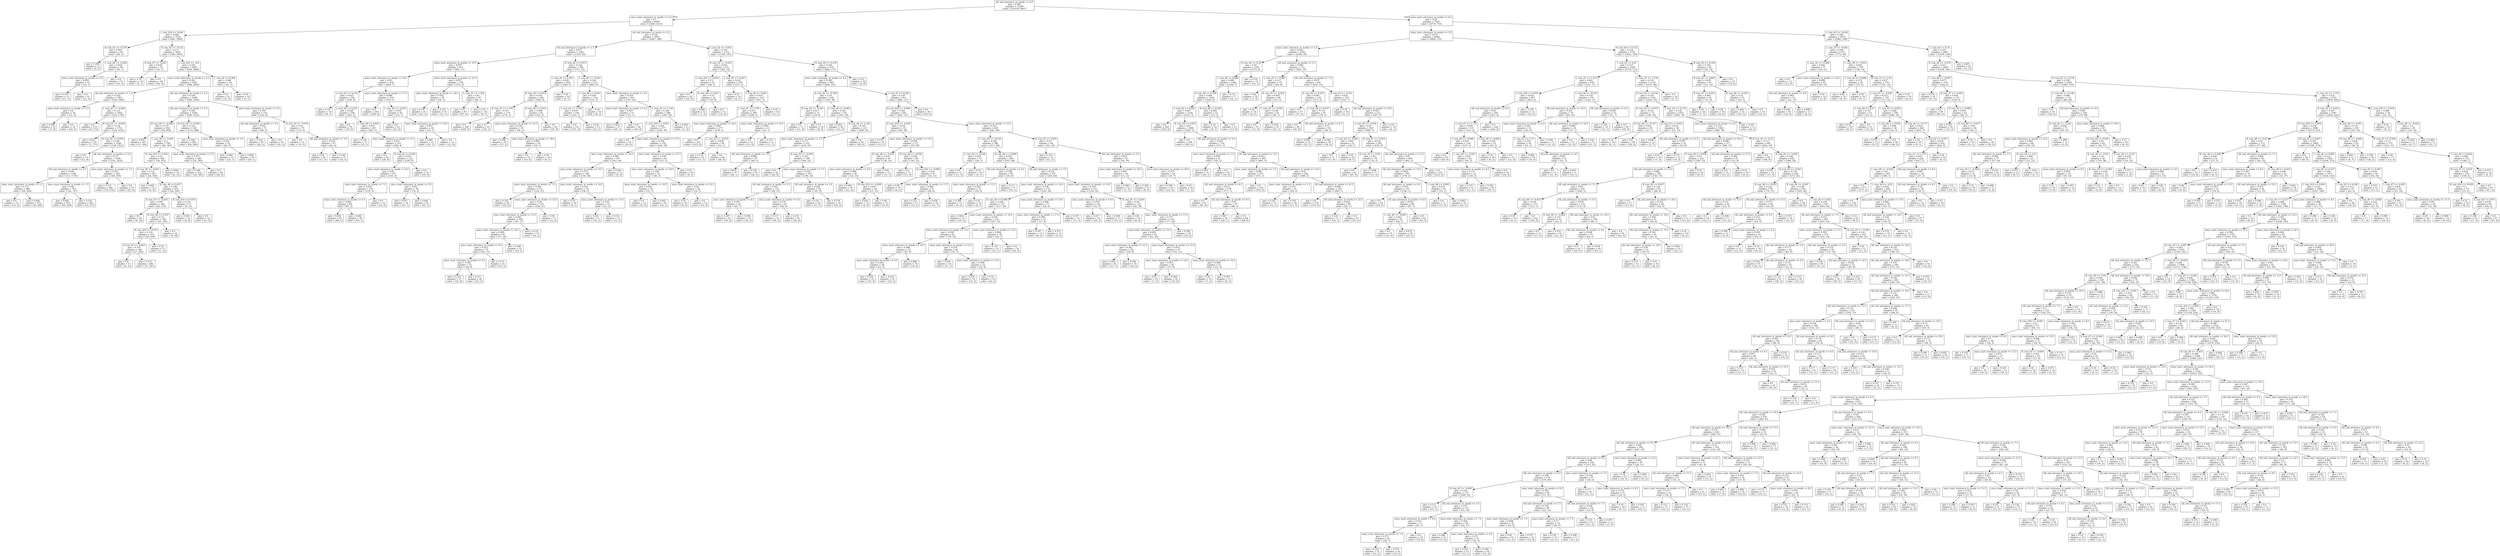 digraph Tree {
node [shape=box] ;
0 [label="till_end_utterance_in_words <= 4.5\ngini = 0.409\nsamples = 14206\nvalue = [10139, 4067]"] ;
1 [label="since_start_utterance_in_words <= 4.5\ngini = 0.5\nsamples = 6683\nvalue = [3369, 3314]"] ;
0 -> 1 [labeldistance=2.5, labelangle=45, headlabel="True"] ;
2 [label="L_vsm_d10 <= -0.001\ngini = 0.298\nsamples = 3750\nvalue = [682, 3068]"] ;
1 -> 2 ;
3 [label="R_vsm_d2 <= -0.179\ngini = 0.061\nsamples = 95\nvalue = [92, 3]"] ;
2 -> 3 ;
4 [label="gini = 0.298\nsamples = 11\nvalue = [9, 2]"] ;
3 -> 4 ;
5 [label="L_vsm_d6 <= -0.024\ngini = 0.024\nsamples = 84\nvalue = [83, 1]"] ;
3 -> 5 ;
6 [label="since_start_utterance_in_words <= 2.5\ngini = 0.059\nsamples = 33\nvalue = [32, 1]"] ;
5 -> 6 ;
7 [label="gini = 0.153\nsamples = 12\nvalue = [11, 1]"] ;
6 -> 7 ;
8 [label="gini = 0.0\nsamples = 21\nvalue = [21, 0]"] ;
6 -> 8 ;
9 [label="gini = 0.0\nsamples = 51\nvalue = [51, 0]"] ;
5 -> 9 ;
10 [label="R_vsm_d2 <= -0.125\ngini = 0.271\nsamples = 3655\nvalue = [590, 3065]"] ;
2 -> 10 ;
11 [label="R_vsm_d7 <= -0.025\ngini = 0.038\nsamples = 52\nvalue = [51, 1]"] ;
10 -> 11 ;
12 [label="gini = 0.18\nsamples = 10\nvalue = [9, 1]"] ;
11 -> 12 ;
13 [label="gini = 0.0\nsamples = 42\nvalue = [42, 0]"] ;
11 -> 13 ;
14 [label="L_vsm_d10 <= -0.0\ngini = 0.254\nsamples = 3603\nvalue = [539, 3064]"] ;
10 -> 14 ;
15 [label="since_start_utterance_in_words <= 2.5\ngini = 0.241\nsamples = 3561\nvalue = [498, 3063]"] ;
14 -> 15 ;
16 [label="till_end_utterance_in_words <= 1.5\ngini = 0.142\nsamples = 1953\nvalue = [150, 1803]"] ;
15 -> 16 ;
17 [label="since_start_utterance_in_words <= 1.5\ngini = 0.4\nsamples = 29\nvalue = [21, 8]"] ;
16 -> 17 ;
18 [label="gini = 0.498\nsamples = 15\nvalue = [7, 8]"] ;
17 -> 18 ;
19 [label="gini = 0.0\nsamples = 14\nvalue = [14, 0]"] ;
17 -> 19 ;
20 [label="L_vsm_d7 <= -0.006\ngini = 0.125\nsamples = 1924\nvalue = [129, 1795]"] ;
16 -> 20 ;
21 [label="gini = 0.0\nsamples = 172\nvalue = [0, 172]"] ;
20 -> 21 ;
22 [label="R_vsm_d5 <= -0.058\ngini = 0.136\nsamples = 1752\nvalue = [129, 1623]"] ;
20 -> 22 ;
23 [label="gini = 0.012\nsamples = 172\nvalue = [1, 171]"] ;
22 -> 23 ;
24 [label="R_vsm_d5 <= 0.014\ngini = 0.149\nsamples = 1580\nvalue = [128, 1452]"] ;
22 -> 24 ;
25 [label="gini = 0.0\nsamples = 12\nvalue = [12, 0]"] ;
24 -> 25 ;
26 [label="till_end_utterance_in_words <= 3.5\ngini = 0.137\nsamples = 1568\nvalue = [116, 1452]"] ;
24 -> 26 ;
27 [label="till_end_utterance_in_words <= 2.5\ngini = 0.109\nsamples = 1248\nvalue = [72, 1176]"] ;
26 -> 27 ;
28 [label="since_start_utterance_in_words <= 1.5\ngini = 0.137\nsamples = 485\nvalue = [36, 449]"] ;
27 -> 28 ;
29 [label="gini = 0.0\nsamples = 12\nvalue = [12, 0]"] ;
28 -> 29 ;
30 [label="gini = 0.096\nsamples = 473\nvalue = [24, 449]"] ;
28 -> 30 ;
31 [label="since_start_utterance_in_words <= 1.5\ngini = 0.09\nsamples = 763\nvalue = [36, 727]"] ;
27 -> 31 ;
32 [label="gini = 0.081\nsamples = 470\nvalue = [20, 450]"] ;
31 -> 32 ;
33 [label="gini = 0.103\nsamples = 293\nvalue = [16, 277]"] ;
31 -> 33 ;
34 [label="since_start_utterance_in_words <= 1.5\ngini = 0.237\nsamples = 320\nvalue = [44, 276]"] ;
26 -> 34 ;
35 [label="gini = 0.121\nsamples = 295\nvalue = [19, 276]"] ;
34 -> 35 ;
36 [label="gini = 0.0\nsamples = 25\nvalue = [25, 0]"] ;
34 -> 36 ;
37 [label="till_end_utterance_in_words <= 2.5\ngini = 0.339\nsamples = 1608\nvalue = [348, 1260]"] ;
15 -> 37 ;
38 [label="till_end_utterance_in_words <= 1.5\ngini = 0.243\nsamples = 1458\nvalue = [206, 1252]"] ;
37 -> 38 ;
39 [label="R_vsm_d8 <= -0.028\ngini = 0.174\nsamples = 956\nvalue = [92, 864]"] ;
38 -> 39 ;
40 [label="gini = 0.035\nsamples = 167\nvalue = [3, 164]"] ;
39 -> 40 ;
41 [label="L_vsm_d6 <= -0.005\ngini = 0.2\nsamples = 789\nvalue = [89, 700]"] ;
39 -> 41 ;
42 [label="R_vsm_d10 <= 0.033\ngini = 0.14\nsamples = 449\nvalue = [34, 415]"] ;
41 -> 42 ;
43 [label="R_vsm_d9 <= -0.022\ngini = 0.121\nsamples = 431\nvalue = [28, 403]"] ;
42 -> 43 ;
44 [label="gini = 0.444\nsamples = 12\nvalue = [4, 8]"] ;
43 -> 44 ;
45 [label="R_vsm_d6 <= 0.037\ngini = 0.108\nsamples = 419\nvalue = [24, 395]"] ;
43 -> 45 ;
46 [label="R_vsm_d7 <= -0.023\ngini = 0.097\nsamples = 392\nvalue = [20, 372]"] ;
45 -> 46 ;
47 [label="gini = 0.0\nsamples = 54\nvalue = [0, 54]"] ;
46 -> 47 ;
48 [label="R_vsm_d6 <= 0.037\ngini = 0.111\nsamples = 338\nvalue = [20, 318]"] ;
46 -> 48 ;
49 [label="R_vsm_d10 <= 0.033\ngini = 0.119\nsamples = 314\nvalue = [20, 294]"] ;
48 -> 49 ;
50 [label="R_vsm_d7 <= -0.023\ngini = 0.107\nsamples = 299\nvalue = [17, 282]"] ;
49 -> 50 ;
51 [label="gini = 0.0\nsamples = 15\nvalue = [0, 15]"] ;
50 -> 51 ;
52 [label="gini = 0.113\nsamples = 284\nvalue = [17, 267]"] ;
50 -> 52 ;
53 [label="gini = 0.32\nsamples = 15\nvalue = [3, 12]"] ;
49 -> 53 ;
54 [label="gini = 0.0\nsamples = 24\nvalue = [0, 24]"] ;
48 -> 54 ;
55 [label="R_vsm_d10 <= 0.033\ngini = 0.252\nsamples = 27\nvalue = [4, 23]"] ;
45 -> 55 ;
56 [label="gini = 0.444\nsamples = 12\nvalue = [4, 8]"] ;
55 -> 56 ;
57 [label="gini = 0.0\nsamples = 15\nvalue = [0, 15]"] ;
55 -> 57 ;
58 [label="gini = 0.444\nsamples = 18\nvalue = [6, 12]"] ;
42 -> 58 ;
59 [label="since_start_utterance_in_words <= 3.5\ngini = 0.271\nsamples = 340\nvalue = [55, 285]"] ;
41 -> 59 ;
60 [label="gini = 0.168\nsamples = 314\nvalue = [29, 285]"] ;
59 -> 60 ;
61 [label="gini = 0.0\nsamples = 26\nvalue = [26, 0]"] ;
59 -> 61 ;
62 [label="R_vsm_d5 <= -0.045\ngini = 0.351\nsamples = 502\nvalue = [114, 388]"] ;
38 -> 62 ;
63 [label="gini = 0.244\nsamples = 450\nvalue = [64, 386]"] ;
62 -> 63 ;
64 [label="since_start_utterance_in_words <= 3.5\ngini = 0.074\nsamples = 52\nvalue = [50, 2]"] ;
62 -> 64 ;
65 [label="gini = 0.087\nsamples = 22\nvalue = [21, 1]"] ;
64 -> 65 ;
66 [label="gini = 0.064\nsamples = 30\nvalue = [29, 1]"] ;
64 -> 66 ;
67 [label="since_start_utterance_in_words <= 3.5\ngini = 0.101\nsamples = 150\nvalue = [142, 8]"] ;
37 -> 67 ;
68 [label="till_end_utterance_in_words <= 3.5\ngini = 0.055\nsamples = 71\nvalue = [69, 2]"] ;
67 -> 68 ;
69 [label="gini = 0.124\nsamples = 30\nvalue = [28, 2]"] ;
68 -> 69 ;
70 [label="gini = 0.0\nsamples = 41\nvalue = [41, 0]"] ;
68 -> 70 ;
71 [label="R_vsm_d3 <= -0.074\ngini = 0.14\nsamples = 79\nvalue = [73, 6]"] ;
67 -> 71 ;
72 [label="gini = 0.0\nsamples = 12\nvalue = [12, 0]"] ;
71 -> 72 ;
73 [label="till_end_utterance_in_words <= 3.5\ngini = 0.163\nsamples = 67\nvalue = [61, 6]"] ;
71 -> 73 ;
74 [label="gini = 0.18\nsamples = 30\nvalue = [27, 3]"] ;
73 -> 74 ;
75 [label="gini = 0.149\nsamples = 37\nvalue = [34, 3]"] ;
73 -> 75 ;
76 [label="L_vsm_d5 <= 0.004\ngini = 0.046\nsamples = 42\nvalue = [41, 1]"] ;
14 -> 76 ;
77 [label="gini = 0.0\nsamples = 32\nvalue = [32, 0]"] ;
76 -> 77 ;
78 [label="gini = 0.18\nsamples = 10\nvalue = [9, 1]"] ;
76 -> 78 ;
79 [label="till_end_utterance_in_words <= 2.5\ngini = 0.154\nsamples = 2933\nvalue = [2687, 246]"] ;
1 -> 79 ;
80 [label="till_end_utterance_in_words <= 1.5\ngini = 0.077\nsamples = 1581\nvalue = [1518, 63]"] ;
79 -> 80 ;
81 [label="since_start_utterance_in_words <= 19.5\ngini = 0.027\nsamples = 812\nvalue = [801, 11]"] ;
80 -> 81 ;
82 [label="since_start_utterance_in_words <= 10.5\ngini = 0.02\nsamples = 676\nvalue = [669, 7]"] ;
81 -> 82 ;
83 [label="L_vsm_d3 <= -0.176\ngini = 0.033\nsamples = 356\nvalue = [350, 6]"] ;
82 -> 83 ;
84 [label="gini = 0.18\nsamples = 10\nvalue = [9, 1]"] ;
83 -> 84 ;
85 [label="L_vsm_d4 <= 0.012\ngini = 0.028\nsamples = 346\nvalue = [341, 5]"] ;
83 -> 85 ;
86 [label="gini = 0.0\nsamples = 79\nvalue = [79, 0]"] ;
85 -> 86 ;
87 [label="L_vsm_d4 <= 0.023\ngini = 0.037\nsamples = 267\nvalue = [262, 5]"] ;
85 -> 87 ;
88 [label="gini = 0.124\nsamples = 15\nvalue = [14, 1]"] ;
87 -> 88 ;
89 [label="since_start_utterance_in_words <= 5.5\ngini = 0.031\nsamples = 252\nvalue = [248, 4]"] ;
87 -> 89 ;
90 [label="gini = 0.0\nsamples = 30\nvalue = [30, 0]"] ;
89 -> 90 ;
91 [label="R_vsm_d2 <= 0.045\ngini = 0.035\nsamples = 222\nvalue = [218, 4]"] ;
89 -> 91 ;
92 [label="since_start_utterance_in_words <= 8.5\ngini = 0.04\nsamples = 197\nvalue = [193, 4]"] ;
91 -> 92 ;
93 [label="since_start_utterance_in_words <= 7.5\ngini = 0.033\nsamples = 121\nvalue = [119, 2]"] ;
92 -> 93 ;
94 [label="since_start_utterance_in_words <= 6.5\ngini = 0.044\nsamples = 89\nvalue = [87, 2]"] ;
93 -> 94 ;
95 [label="gini = 0.043\nsamples = 45\nvalue = [44, 1]"] ;
94 -> 95 ;
96 [label="gini = 0.044\nsamples = 44\nvalue = [43, 1]"] ;
94 -> 96 ;
97 [label="gini = 0.0\nsamples = 32\nvalue = [32, 0]"] ;
93 -> 97 ;
98 [label="since_start_utterance_in_words <= 9.5\ngini = 0.051\nsamples = 76\nvalue = [74, 2]"] ;
92 -> 98 ;
99 [label="gini = 0.057\nsamples = 34\nvalue = [33, 1]"] ;
98 -> 99 ;
100 [label="gini = 0.046\nsamples = 42\nvalue = [41, 1]"] ;
98 -> 100 ;
101 [label="gini = 0.0\nsamples = 25\nvalue = [25, 0]"] ;
91 -> 101 ;
102 [label="since_start_utterance_in_words <= 17.5\ngini = 0.006\nsamples = 320\nvalue = [319, 1]"] ;
82 -> 102 ;
103 [label="gini = 0.0\nsamples = 264\nvalue = [264, 0]"] ;
102 -> 103 ;
104 [label="L_vsm_d2 <= -0.033\ngini = 0.035\nsamples = 56\nvalue = [55, 1]"] ;
102 -> 104 ;
105 [label="gini = 0.0\nsamples = 22\nvalue = [22, 0]"] ;
104 -> 105 ;
106 [label="since_start_utterance_in_words <= 18.5\ngini = 0.057\nsamples = 34\nvalue = [33, 1]"] ;
104 -> 106 ;
107 [label="gini = 0.087\nsamples = 22\nvalue = [21, 1]"] ;
106 -> 107 ;
108 [label="gini = 0.0\nsamples = 12\nvalue = [12, 0]"] ;
106 -> 108 ;
109 [label="since_start_utterance_in_words <= 21.5\ngini = 0.057\nsamples = 136\nvalue = [132, 4]"] ;
81 -> 109 ;
110 [label="since_start_utterance_in_words <= 20.5\ngini = 0.142\nsamples = 39\nvalue = [36, 3]"] ;
109 -> 110 ;
111 [label="gini = 0.147\nsamples = 25\nvalue = [23, 2]"] ;
110 -> 111 ;
112 [label="gini = 0.133\nsamples = 14\nvalue = [13, 1]"] ;
110 -> 112 ;
113 [label="L_vsm_d1 <= 1.262\ngini = 0.02\nsamples = 97\nvalue = [96, 1]"] ;
109 -> 113 ;
114 [label="gini = 0.0\nsamples = 87\nvalue = [87, 0]"] ;
113 -> 114 ;
115 [label="gini = 0.18\nsamples = 10\nvalue = [9, 1]"] ;
113 -> 115 ;
116 [label="R_vsm_d4 <= 0.075\ngini = 0.126\nsamples = 769\nvalue = [717, 52]"] ;
80 -> 116 ;
117 [label="L_vsm_d5 <= 0.185\ngini = 0.039\nsamples = 254\nvalue = [249, 5]"] ;
116 -> 117 ;
118 [label="R_vsm_d4 <= 0.012\ngini = 0.032\nsamples = 244\nvalue = [240, 4]"] ;
117 -> 118 ;
119 [label="R_vsm_d1 <= 1.376\ngini = 0.011\nsamples = 179\nvalue = [178, 1]"] ;
118 -> 119 ;
120 [label="gini = 0.0\nsamples = 160\nvalue = [160, 0]"] ;
119 -> 120 ;
121 [label="gini = 0.1\nsamples = 19\nvalue = [18, 1]"] ;
119 -> 121 ;
122 [label="R_vsm_d4 <= 0.015\ngini = 0.088\nsamples = 65\nvalue = [62, 3]"] ;
118 -> 122 ;
123 [label="since_start_utterance_in_words <= 13.5\ngini = 0.142\nsamples = 39\nvalue = [36, 3]"] ;
122 -> 123 ;
124 [label="gini = 0.188\nsamples = 19\nvalue = [17, 2]"] ;
123 -> 124 ;
125 [label="since_start_utterance_in_words <= 18.0\ngini = 0.095\nsamples = 20\nvalue = [19, 1]"] ;
123 -> 125 ;
126 [label="gini = 0.0\nsamples = 10\nvalue = [10, 0]"] ;
125 -> 126 ;
127 [label="gini = 0.18\nsamples = 10\nvalue = [9, 1]"] ;
125 -> 127 ;
128 [label="gini = 0.0\nsamples = 26\nvalue = [26, 0]"] ;
122 -> 128 ;
129 [label="gini = 0.18\nsamples = 10\nvalue = [9, 1]"] ;
117 -> 129 ;
130 [label="L_vsm_d5 <= -0.025\ngini = 0.166\nsamples = 515\nvalue = [468, 47]"] ;
116 -> 130 ;
131 [label="L_vsm_d8 <= 0.019\ngini = 0.038\nsamples = 154\nvalue = [151, 3]"] ;
130 -> 131 ;
132 [label="L_vsm_d1 <= 1.376\ngini = 0.014\nsamples = 144\nvalue = [143, 1]"] ;
131 -> 132 ;
133 [label="gini = 0.0\nsamples = 131\nvalue = [131, 0]"] ;
132 -> 133 ;
134 [label="gini = 0.142\nsamples = 13\nvalue = [12, 1]"] ;
132 -> 134 ;
135 [label="gini = 0.32\nsamples = 10\nvalue = [8, 2]"] ;
131 -> 135 ;
136 [label="since_start_utterance_in_words <= 6.5\ngini = 0.214\nsamples = 361\nvalue = [317, 44]"] ;
130 -> 136 ;
137 [label="since_start_utterance_in_words <= 5.5\ngini = 0.027\nsamples = 73\nvalue = [72, 1]"] ;
136 -> 137 ;
138 [label="gini = 0.053\nsamples = 37\nvalue = [36, 1]"] ;
137 -> 138 ;
139 [label="gini = 0.0\nsamples = 36\nvalue = [36, 0]"] ;
137 -> 139 ;
140 [label="L_vsm_d1 <= 1.125\ngini = 0.254\nsamples = 288\nvalue = [245, 43]"] ;
136 -> 140 ;
141 [label="L_vsm_d10 <= -0.011\ngini = 0.242\nsamples = 277\nvalue = [238, 39]"] ;
140 -> 141 ;
142 [label="gini = 0.0\nsamples = 18\nvalue = [18, 0]"] ;
141 -> 142 ;
143 [label="since_start_utterance_in_words <= 17.5\ngini = 0.256\nsamples = 259\nvalue = [220, 39]"] ;
141 -> 143 ;
144 [label="since_start_utterance_in_words <= 16.5\ngini = 0.286\nsamples = 197\nvalue = [163, 34]"] ;
143 -> 144 ;
145 [label="since_start_utterance_in_words <= 13.5\ngini = 0.273\nsamples = 184\nvalue = [154, 30]"] ;
144 -> 145 ;
146 [label="since_start_utterance_in_words <= 7.5\ngini = 0.294\nsamples = 151\nvalue = [124, 27]"] ;
145 -> 146 ;
147 [label="gini = 0.355\nsamples = 26\nvalue = [20, 6]"] ;
146 -> 147 ;
148 [label="since_start_utterance_in_words <= 12.5\ngini = 0.28\nsamples = 125\nvalue = [104, 21]"] ;
146 -> 148 ;
149 [label="since_start_utterance_in_words <= 11.5\ngini = 0.265\nsamples = 108\nvalue = [91, 17]"] ;
148 -> 149 ;
150 [label="since_start_utterance_in_words <= 10.5\ngini = 0.285\nsamples = 93\nvalue = [77, 16]"] ;
149 -> 150 ;
151 [label="since_start_utterance_in_words <= 9.5\ngini = 0.253\nsamples = 74\nvalue = [63, 11]"] ;
150 -> 151 ;
152 [label="since_start_utterance_in_words <= 8.5\ngini = 0.282\nsamples = 53\nvalue = [44, 9]"] ;
151 -> 152 ;
153 [label="gini = 0.252\nsamples = 27\nvalue = [23, 4]"] ;
152 -> 153 ;
154 [label="gini = 0.311\nsamples = 26\nvalue = [21, 5]"] ;
152 -> 154 ;
155 [label="gini = 0.172\nsamples = 21\nvalue = [19, 2]"] ;
151 -> 155 ;
156 [label="gini = 0.388\nsamples = 19\nvalue = [14, 5]"] ;
150 -> 156 ;
157 [label="gini = 0.124\nsamples = 15\nvalue = [14, 1]"] ;
149 -> 157 ;
158 [label="gini = 0.36\nsamples = 17\nvalue = [13, 4]"] ;
148 -> 158 ;
159 [label="since_start_utterance_in_words <= 14.5\ngini = 0.165\nsamples = 33\nvalue = [30, 3]"] ;
145 -> 159 ;
160 [label="gini = 0.18\nsamples = 10\nvalue = [9, 1]"] ;
159 -> 160 ;
161 [label="since_start_utterance_in_words <= 15.5\ngini = 0.159\nsamples = 23\nvalue = [21, 2]"] ;
159 -> 161 ;
162 [label="gini = 0.165\nsamples = 11\nvalue = [10, 1]"] ;
161 -> 162 ;
163 [label="gini = 0.153\nsamples = 12\nvalue = [11, 1]"] ;
161 -> 163 ;
164 [label="gini = 0.426\nsamples = 13\nvalue = [9, 4]"] ;
144 -> 164 ;
165 [label="since_start_utterance_in_words <= 27.5\ngini = 0.148\nsamples = 62\nvalue = [57, 5]"] ;
143 -> 165 ;
166 [label="since_start_utterance_in_words <= 20.5\ngini = 0.109\nsamples = 52\nvalue = [49, 3]"] ;
165 -> 166 ;
167 [label="since_start_utterance_in_words <= 18.5\ngini = 0.061\nsamples = 32\nvalue = [31, 1]"] ;
166 -> 167 ;
168 [label="gini = 0.0\nsamples = 12\nvalue = [12, 0]"] ;
167 -> 168 ;
169 [label="gini = 0.095\nsamples = 20\nvalue = [19, 1]"] ;
167 -> 169 ;
170 [label="since_start_utterance_in_words <= 22.5\ngini = 0.18\nsamples = 20\nvalue = [18, 2]"] ;
166 -> 170 ;
171 [label="gini = 0.32\nsamples = 10\nvalue = [8, 2]"] ;
170 -> 171 ;
172 [label="gini = 0.0\nsamples = 10\nvalue = [10, 0]"] ;
170 -> 172 ;
173 [label="gini = 0.32\nsamples = 10\nvalue = [8, 2]"] ;
165 -> 173 ;
174 [label="gini = 0.463\nsamples = 11\nvalue = [7, 4]"] ;
140 -> 174 ;
175 [label="L_vsm_d2 <= -0.051\ngini = 0.234\nsamples = 1352\nvalue = [1169, 183]"] ;
79 -> 175 ;
176 [label="R_vsm_d5 <= -0.012\ngini = 0.052\nsamples = 373\nvalue = [363, 10]"] ;
175 -> 176 ;
177 [label="L_vsm_d10 <= -0.003\ngini = 0.171\nsamples = 53\nvalue = [48, 5]"] ;
176 -> 177 ;
178 [label="gini = 0.0\nsamples = 29\nvalue = [29, 0]"] ;
177 -> 178 ;
179 [label="R_vsm_d6 <= 0.011\ngini = 0.33\nsamples = 24\nvalue = [19, 5]"] ;
177 -> 179 ;
180 [label="gini = 0.486\nsamples = 12\nvalue = [7, 5]"] ;
179 -> 180 ;
181 [label="gini = 0.0\nsamples = 12\nvalue = [12, 0]"] ;
179 -> 181 ;
182 [label="L_vsm_d7 <= -0.057\ngini = 0.031\nsamples = 320\nvalue = [315, 5]"] ;
176 -> 182 ;
183 [label="gini = 0.32\nsamples = 10\nvalue = [8, 2]"] ;
182 -> 183 ;
184 [label="L_vsm_d6 <= 0.065\ngini = 0.019\nsamples = 310\nvalue = [307, 3]"] ;
182 -> 184 ;
185 [label="L_vsm_d1 <= 1.376\ngini = 0.013\nsamples = 300\nvalue = [298, 2]"] ;
184 -> 185 ;
186 [label="since_start_utterance_in_words <= 16.5\ngini = 0.007\nsamples = 277\nvalue = [276, 1]"] ;
185 -> 186 ;
187 [label="gini = 0.0\nsamples = 223\nvalue = [223, 0]"] ;
186 -> 187 ;
188 [label="L_vsm_d3 <= -0.074\ngini = 0.036\nsamples = 54\nvalue = [53, 1]"] ;
186 -> 188 ;
189 [label="gini = 0.133\nsamples = 14\nvalue = [13, 1]"] ;
188 -> 189 ;
190 [label="gini = 0.0\nsamples = 40\nvalue = [40, 0]"] ;
188 -> 190 ;
191 [label="since_start_utterance_in_words <= 10.5\ngini = 0.083\nsamples = 23\nvalue = [22, 1]"] ;
185 -> 191 ;
192 [label="gini = 0.0\nsamples = 11\nvalue = [11, 0]"] ;
191 -> 192 ;
193 [label="gini = 0.153\nsamples = 12\nvalue = [11, 1]"] ;
191 -> 193 ;
194 [label="gini = 0.18\nsamples = 10\nvalue = [9, 1]"] ;
184 -> 194 ;
195 [label="R_vsm_d4 <= 0.219\ngini = 0.291\nsamples = 979\nvalue = [806, 173]"] ;
175 -> 195 ;
196 [label="since_start_utterance_in_words <= 8.5\ngini = 0.283\nsamples = 969\nvalue = [804, 165]"] ;
195 -> 196 ;
197 [label="R_vsm_d2 <= -0.149\ngini = 0.19\nsamples = 358\nvalue = [320, 38]"] ;
196 -> 197 ;
198 [label="R_vsm_d2 <= -0.207\ngini = 0.417\nsamples = 27\nvalue = [19, 8]"] ;
197 -> 198 ;
199 [label="gini = 0.0\nsamples = 11\nvalue = [11, 0]"] ;
198 -> 199 ;
200 [label="gini = 0.5\nsamples = 16\nvalue = [8, 8]"] ;
198 -> 200 ;
201 [label="L_vsm_d9 <= -0.003\ngini = 0.165\nsamples = 331\nvalue = [301, 30]"] ;
197 -> 201 ;
202 [label="gini = 0.401\nsamples = 18\nvalue = [13, 5]"] ;
201 -> 202 ;
203 [label="R_vsm_d1 <= 1.145\ngini = 0.147\nsamples = 313\nvalue = [288, 25]"] ;
201 -> 203 ;
204 [label="since_start_utterance_in_words <= 5.5\ngini = 0.177\nsamples = 255\nvalue = [230, 25]"] ;
203 -> 204 ;
205 [label="till_end_utterance_in_words <= 3.5\ngini = 0.086\nsamples = 67\nvalue = [64, 3]"] ;
204 -> 205 ;
206 [label="gini = 0.053\nsamples = 37\nvalue = [36, 1]"] ;
205 -> 206 ;
207 [label="gini = 0.124\nsamples = 30\nvalue = [28, 2]"] ;
205 -> 207 ;
208 [label="R_vsm_d3 <= -0.049\ngini = 0.207\nsamples = 188\nvalue = [166, 22]"] ;
204 -> 208 ;
209 [label="gini = 0.0\nsamples = 26\nvalue = [26, 0]"] ;
208 -> 209 ;
210 [label="since_start_utterance_in_words <= 7.5\ngini = 0.235\nsamples = 162\nvalue = [140, 22]"] ;
208 -> 210 ;
211 [label="till_end_utterance_in_words <= 3.5\ngini = 0.205\nsamples = 112\nvalue = [99, 13]"] ;
210 -> 211 ;
212 [label="since_start_utterance_in_words <= 6.5\ngini = 0.241\nsamples = 50\nvalue = [43, 7]"] ;
211 -> 212 ;
213 [label="gini = 0.287\nsamples = 23\nvalue = [19, 4]"] ;
212 -> 213 ;
214 [label="gini = 0.198\nsamples = 27\nvalue = [24, 3]"] ;
212 -> 214 ;
215 [label="since_start_utterance_in_words <= 6.5\ngini = 0.175\nsamples = 62\nvalue = [56, 6]"] ;
211 -> 215 ;
216 [label="gini = 0.117\nsamples = 32\nvalue = [30, 2]"] ;
215 -> 216 ;
217 [label="gini = 0.231\nsamples = 30\nvalue = [26, 4]"] ;
215 -> 217 ;
218 [label="till_end_utterance_in_words <= 3.5\ngini = 0.295\nsamples = 50\nvalue = [41, 9]"] ;
210 -> 218 ;
219 [label="gini = 0.311\nsamples = 26\nvalue = [21, 5]"] ;
218 -> 219 ;
220 [label="gini = 0.278\nsamples = 24\nvalue = [20, 4]"] ;
218 -> 220 ;
221 [label="gini = 0.0\nsamples = 58\nvalue = [58, 0]"] ;
203 -> 221 ;
222 [label="L_vsm_d7 <= 0.022\ngini = 0.329\nsamples = 611\nvalue = [484, 127]"] ;
196 -> 222 ;
223 [label="R_vsm_d10 <= -0.004\ngini = 0.342\nsamples = 581\nvalue = [454, 127]"] ;
222 -> 223 ;
224 [label="R_vsm_d10 <= -0.056\ngini = 0.418\nsamples = 131\nvalue = [92, 39]"] ;
223 -> 224 ;
225 [label="gini = 0.133\nsamples = 14\nvalue = [13, 1]"] ;
224 -> 225 ;
226 [label="since_start_utterance_in_words <= 13.5\ngini = 0.439\nsamples = 117\nvalue = [79, 38]"] ;
224 -> 226 ;
227 [label="R_vsm_d8 <= -0.014\ngini = 0.476\nsamples = 59\nvalue = [36, 23]"] ;
226 -> 227 ;
228 [label="since_start_utterance_in_words <= 9.5\ngini = 0.496\nsamples = 46\nvalue = [25, 21]"] ;
227 -> 228 ;
229 [label="gini = 0.444\nsamples = 18\nvalue = [12, 6]"] ;
228 -> 229 ;
230 [label="R_vsm_d10 <= -0.009\ngini = 0.497\nsamples = 28\nvalue = [13, 15]"] ;
228 -> 230 ;
231 [label="gini = 0.426\nsamples = 13\nvalue = [4, 9]"] ;
230 -> 231 ;
232 [label="gini = 0.48\nsamples = 15\nvalue = [9, 6]"] ;
230 -> 232 ;
233 [label="gini = 0.26\nsamples = 13\nvalue = [11, 2]"] ;
227 -> 233 ;
234 [label="R_vsm_d6 <= -0.028\ngini = 0.383\nsamples = 58\nvalue = [43, 15]"] ;
226 -> 234 ;
235 [label="gini = 0.0\nsamples = 11\nvalue = [11, 0]"] ;
234 -> 235 ;
236 [label="R_vsm_d10 <= -0.008\ngini = 0.435\nsamples = 47\nvalue = [32, 15]"] ;
234 -> 236 ;
237 [label="gini = 0.48\nsamples = 10\nvalue = [4, 6]"] ;
236 -> 237 ;
238 [label="since_start_utterance_in_words <= 17.5\ngini = 0.368\nsamples = 37\nvalue = [28, 9]"] ;
236 -> 238 ;
239 [label="gini = 0.231\nsamples = 15\nvalue = [13, 2]"] ;
238 -> 239 ;
240 [label="gini = 0.434\nsamples = 22\nvalue = [15, 7]"] ;
238 -> 240 ;
241 [label="since_start_utterance_in_words <= 21.5\ngini = 0.315\nsamples = 450\nvalue = [362, 88]"] ;
223 -> 241 ;
242 [label="L_vsm_d3 <= -0.016\ngini = 0.294\nsamples = 386\nvalue = [317, 69]"] ;
241 -> 242 ;
243 [label="L_vsm_d4 <= 0.034\ngini = 0.091\nsamples = 21\nvalue = [20, 1]"] ;
242 -> 243 ;
244 [label="gini = 0.0\nsamples = 11\nvalue = [11, 0]"] ;
243 -> 244 ;
245 [label="gini = 0.18\nsamples = 10\nvalue = [9, 1]"] ;
243 -> 245 ;
246 [label="R_vsm_d8 <= -0.009\ngini = 0.303\nsamples = 365\nvalue = [297, 68]"] ;
242 -> 246 ;
247 [label="till_end_utterance_in_words <= 3.5\ngini = 0.188\nsamples = 38\nvalue = [34, 4]"] ;
246 -> 247 ;
248 [label="since_start_utterance_in_words <= 11.5\ngini = 0.245\nsamples = 21\nvalue = [18, 3]"] ;
247 -> 248 ;
249 [label="gini = 0.298\nsamples = 11\nvalue = [9, 2]"] ;
248 -> 249 ;
250 [label="gini = 0.18\nsamples = 10\nvalue = [9, 1]"] ;
248 -> 250 ;
251 [label="gini = 0.111\nsamples = 17\nvalue = [16, 1]"] ;
247 -> 251 ;
252 [label="till_end_utterance_in_words <= 3.5\ngini = 0.315\nsamples = 327\nvalue = [263, 64]"] ;
246 -> 252 ;
253 [label="since_start_utterance_in_words <= 16.5\ngini = 0.278\nsamples = 174\nvalue = [145, 29]"] ;
252 -> 253 ;
254 [label="R_vsm_d4 <= 0.006\ngini = 0.249\nsamples = 137\nvalue = [117, 20]"] ;
253 -> 254 ;
255 [label="gini = 0.444\nsamples = 15\nvalue = [10, 5]"] ;
254 -> 255 ;
256 [label="since_start_utterance_in_words <= 14.5\ngini = 0.216\nsamples = 122\nvalue = [107, 15]"] ;
254 -> 256 ;
257 [label="since_start_utterance_in_words <= 11.5\ngini = 0.258\nsamples = 92\nvalue = [78, 14]"] ;
256 -> 257 ;
258 [label="since_start_utterance_in_words <= 10.5\ngini = 0.286\nsamples = 52\nvalue = [43, 9]"] ;
257 -> 258 ;
259 [label="since_start_utterance_in_words <= 9.5\ngini = 0.229\nsamples = 38\nvalue = [33, 5]"] ;
258 -> 259 ;
260 [label="gini = 0.236\nsamples = 22\nvalue = [19, 3]"] ;
259 -> 260 ;
261 [label="gini = 0.219\nsamples = 16\nvalue = [14, 2]"] ;
259 -> 261 ;
262 [label="gini = 0.408\nsamples = 14\nvalue = [10, 4]"] ;
258 -> 262 ;
263 [label="since_start_utterance_in_words <= 12.5\ngini = 0.219\nsamples = 40\nvalue = [35, 5]"] ;
257 -> 263 ;
264 [label="gini = 0.105\nsamples = 18\nvalue = [17, 1]"] ;
263 -> 264 ;
265 [label="since_start_utterance_in_words <= 13.5\ngini = 0.298\nsamples = 22\nvalue = [18, 4]"] ;
263 -> 265 ;
266 [label="gini = 0.278\nsamples = 12\nvalue = [10, 2]"] ;
265 -> 266 ;
267 [label="gini = 0.32\nsamples = 10\nvalue = [8, 2]"] ;
265 -> 267 ;
268 [label="since_start_utterance_in_words <= 15.5\ngini = 0.064\nsamples = 30\nvalue = [29, 1]"] ;
256 -> 268 ;
269 [label="gini = 0.133\nsamples = 14\nvalue = [13, 1]"] ;
268 -> 269 ;
270 [label="gini = 0.0\nsamples = 16\nvalue = [16, 0]"] ;
268 -> 270 ;
271 [label="since_start_utterance_in_words <= 18.5\ngini = 0.368\nsamples = 37\nvalue = [28, 9]"] ;
253 -> 271 ;
272 [label="since_start_utterance_in_words <= 17.5\ngini = 0.386\nsamples = 23\nvalue = [17, 6]"] ;
271 -> 272 ;
273 [label="gini = 0.397\nsamples = 11\nvalue = [8, 3]"] ;
272 -> 273 ;
274 [label="gini = 0.375\nsamples = 12\nvalue = [9, 3]"] ;
272 -> 274 ;
275 [label="gini = 0.337\nsamples = 14\nvalue = [11, 3]"] ;
271 -> 275 ;
276 [label="since_start_utterance_in_words <= 10.5\ngini = 0.353\nsamples = 153\nvalue = [118, 35]"] ;
252 -> 276 ;
277 [label="since_start_utterance_in_words <= 9.5\ngini = 0.219\nsamples = 40\nvalue = [35, 5]"] ;
276 -> 277 ;
278 [label="gini = 0.227\nsamples = 23\nvalue = [20, 3]"] ;
277 -> 278 ;
279 [label="gini = 0.208\nsamples = 17\nvalue = [15, 2]"] ;
277 -> 279 ;
280 [label="R_vsm_d5 <= -0.019\ngini = 0.39\nsamples = 113\nvalue = [83, 30]"] ;
276 -> 280 ;
281 [label="gini = 0.48\nsamples = 10\nvalue = [6, 4]"] ;
280 -> 281 ;
282 [label="since_start_utterance_in_words <= 17.5\ngini = 0.377\nsamples = 103\nvalue = [77, 26]"] ;
280 -> 282 ;
283 [label="since_start_utterance_in_words <= 13.5\ngini = 0.405\nsamples = 85\nvalue = [61, 24]"] ;
282 -> 283 ;
284 [label="since_start_utterance_in_words <= 11.5\ngini = 0.361\nsamples = 38\nvalue = [29, 9]"] ;
283 -> 284 ;
285 [label="gini = 0.455\nsamples = 20\nvalue = [13, 7]"] ;
284 -> 285 ;
286 [label="gini = 0.198\nsamples = 18\nvalue = [16, 2]"] ;
284 -> 286 ;
287 [label="since_start_utterance_in_words <= 15.5\ngini = 0.435\nsamples = 47\nvalue = [32, 15]"] ;
283 -> 287 ;
288 [label="since_start_utterance_in_words <= 14.5\ngini = 0.453\nsamples = 26\nvalue = [17, 9]"] ;
287 -> 288 ;
289 [label="gini = 0.42\nsamples = 10\nvalue = [7, 3]"] ;
288 -> 289 ;
290 [label="gini = 0.469\nsamples = 16\nvalue = [10, 6]"] ;
288 -> 290 ;
291 [label="since_start_utterance_in_words <= 16.5\ngini = 0.408\nsamples = 21\nvalue = [15, 6]"] ;
287 -> 291 ;
292 [label="gini = 0.42\nsamples = 10\nvalue = [7, 3]"] ;
291 -> 292 ;
293 [label="gini = 0.397\nsamples = 11\nvalue = [8, 3]"] ;
291 -> 293 ;
294 [label="gini = 0.198\nsamples = 18\nvalue = [16, 2]"] ;
282 -> 294 ;
295 [label="R_vsm_d3 <= 0.055\ngini = 0.417\nsamples = 64\nvalue = [45, 19]"] ;
241 -> 295 ;
296 [label="gini = 0.153\nsamples = 12\nvalue = [11, 1]"] ;
295 -> 296 ;
297 [label="till_end_utterance_in_words <= 3.5\ngini = 0.453\nsamples = 52\nvalue = [34, 18]"] ;
295 -> 297 ;
298 [label="since_start_utterance_in_words <= 26.5\ngini = 0.497\nsamples = 24\nvalue = [13, 11]"] ;
297 -> 298 ;
299 [label="gini = 0.486\nsamples = 12\nvalue = [5, 7]"] ;
298 -> 299 ;
300 [label="gini = 0.444\nsamples = 12\nvalue = [8, 4]"] ;
298 -> 300 ;
301 [label="since_start_utterance_in_words <= 30.0\ngini = 0.375\nsamples = 28\nvalue = [21, 7]"] ;
297 -> 301 ;
302 [label="gini = 0.346\nsamples = 18\nvalue = [14, 4]"] ;
301 -> 302 ;
303 [label="gini = 0.42\nsamples = 10\nvalue = [7, 3]"] ;
301 -> 303 ;
304 [label="gini = 0.0\nsamples = 30\nvalue = [30, 0]"] ;
222 -> 304 ;
305 [label="gini = 0.32\nsamples = 10\nvalue = [2, 8]"] ;
195 -> 305 ;
306 [label="since_start_utterance_in_words <= 6.5\ngini = 0.18\nsamples = 7523\nvalue = [6770, 753]"] ;
0 -> 306 [labeldistance=2.5, labelangle=-45, headlabel="False"] ;
307 [label="since_start_utterance_in_words <= 3.5\ngini = 0.074\nsamples = 4044\nvalue = [3889, 155]"] ;
306 -> 307 ;
308 [label="since_start_utterance_in_words <= 2.5\ngini = 0.022\nsamples = 2292\nvalue = [2266, 26]"] ;
307 -> 308 ;
309 [label="R_vsm_d4 <= 0.24\ngini = 0.01\nsamples = 1581\nvalue = [1573, 8]"] ;
308 -> 309 ;
310 [label="L_vsm_d4 <= 0.806\ngini = 0.009\nsamples = 1566\nvalue = [1559, 7]"] ;
309 -> 310 ;
311 [label="R_vsm_d8 <= 0.149\ngini = 0.008\nsamples = 1549\nvalue = [1543, 6]"] ;
310 -> 311 ;
312 [label="L_vsm_d2 <= 0.003\ngini = 0.007\nsamples = 1526\nvalue = [1521, 5]"] ;
311 -> 312 ;
313 [label="gini = 0.0\nsamples = 520\nvalue = [520, 0]"] ;
312 -> 313 ;
314 [label="R_vsm_d4 <= 0.075\ngini = 0.01\nsamples = 1006\nvalue = [1001, 5]"] ;
312 -> 314 ;
315 [label="gini = 0.0\nsamples = 290\nvalue = [290, 0]"] ;
314 -> 315 ;
316 [label="till_end_utterance_in_words <= 5.5\ngini = 0.014\nsamples = 716\nvalue = [711, 5]"] ;
314 -> 316 ;
317 [label="since_start_utterance_in_words <= 1.5\ngini = 0.038\nsamples = 51\nvalue = [50, 1]"] ;
316 -> 317 ;
318 [label="gini = 0.091\nsamples = 21\nvalue = [20, 1]"] ;
317 -> 318 ;
319 [label="gini = 0.0\nsamples = 30\nvalue = [30, 0]"] ;
317 -> 319 ;
320 [label="till_end_utterance_in_words <= 12.5\ngini = 0.012\nsamples = 665\nvalue = [661, 4]"] ;
316 -> 320 ;
321 [label="since_start_utterance_in_words <= 1.5\ngini = 0.005\nsamples = 373\nvalue = [372, 1]"] ;
320 -> 321 ;
322 [label="till_end_utterance_in_words <= 8.5\ngini = 0.011\nsamples = 178\nvalue = [177, 1]"] ;
321 -> 322 ;
323 [label="gini = 0.0\nsamples = 81\nvalue = [81, 0]"] ;
322 -> 323 ;
324 [label="till_end_utterance_in_words <= 9.5\ngini = 0.02\nsamples = 97\nvalue = [96, 1]"] ;
322 -> 324 ;
325 [label="gini = 0.067\nsamples = 29\nvalue = [28, 1]"] ;
324 -> 325 ;
326 [label="gini = 0.0\nsamples = 68\nvalue = [68, 0]"] ;
324 -> 326 ;
327 [label="gini = 0.0\nsamples = 195\nvalue = [195, 0]"] ;
321 -> 327 ;
328 [label="till_end_utterance_in_words <= 13.5\ngini = 0.02\nsamples = 292\nvalue = [289, 3]"] ;
320 -> 328 ;
329 [label="since_start_utterance_in_words <= 1.5\ngini = 0.121\nsamples = 31\nvalue = [29, 2]"] ;
328 -> 329 ;
330 [label="gini = 0.142\nsamples = 13\nvalue = [12, 1]"] ;
329 -> 330 ;
331 [label="gini = 0.105\nsamples = 18\nvalue = [17, 1]"] ;
329 -> 331 ;
332 [label="till_end_utterance_in_words <= 21.5\ngini = 0.008\nsamples = 261\nvalue = [260, 1]"] ;
328 -> 332 ;
333 [label="gini = 0.0\nsamples = 179\nvalue = [179, 0]"] ;
332 -> 333 ;
334 [label="till_end_utterance_in_words <= 22.5\ngini = 0.024\nsamples = 82\nvalue = [81, 1]"] ;
332 -> 334 ;
335 [label="gini = 0.124\nsamples = 15\nvalue = [14, 1]"] ;
334 -> 335 ;
336 [label="gini = 0.0\nsamples = 67\nvalue = [67, 0]"] ;
334 -> 336 ;
337 [label="R_vsm_d8 <= 0.202\ngini = 0.083\nsamples = 23\nvalue = [22, 1]"] ;
311 -> 337 ;
338 [label="gini = 0.18\nsamples = 10\nvalue = [9, 1]"] ;
337 -> 338 ;
339 [label="gini = 0.0\nsamples = 13\nvalue = [13, 0]"] ;
337 -> 339 ;
340 [label="gini = 0.111\nsamples = 17\nvalue = [16, 1]"] ;
310 -> 340 ;
341 [label="gini = 0.124\nsamples = 15\nvalue = [14, 1]"] ;
309 -> 341 ;
342 [label="till_end_utterance_in_words <= 5.5\ngini = 0.049\nsamples = 711\nvalue = [693, 18]"] ;
308 -> 342 ;
343 [label="L_vsm_d3 <= -0.081\ngini = 0.157\nsamples = 70\nvalue = [64, 6]"] ;
342 -> 343 ;
344 [label="gini = 0.42\nsamples = 10\nvalue = [7, 3]"] ;
343 -> 344 ;
345 [label="R_vsm_d7 <= -0.016\ngini = 0.095\nsamples = 60\nvalue = [57, 3]"] ;
343 -> 345 ;
346 [label="gini = 0.32\nsamples = 10\nvalue = [8, 2]"] ;
345 -> 346 ;
347 [label="L_vsm_d2 <= -0.043\ngini = 0.039\nsamples = 50\nvalue = [49, 1]"] ;
345 -> 347 ;
348 [label="gini = 0.0\nsamples = 15\nvalue = [15, 0]"] ;
347 -> 348 ;
349 [label="gini = 0.056\nsamples = 35\nvalue = [34, 1]"] ;
347 -> 349 ;
350 [label="till_end_utterance_in_words <= 7.5\ngini = 0.037\nsamples = 641\nvalue = [629, 12]"] ;
342 -> 350 ;
351 [label="R_vsm_d4 <= 0.015\ngini = 0.081\nsamples = 118\nvalue = [113, 5]"] ;
350 -> 351 ;
352 [label="gini = 0.0\nsamples = 37\nvalue = [37, 0]"] ;
351 -> 352 ;
353 [label="L_vsm_d4 <= 0.057\ngini = 0.116\nsamples = 81\nvalue = [76, 5]"] ;
351 -> 353 ;
354 [label="gini = 0.0\nsamples = 20\nvalue = [20, 0]"] ;
353 -> 354 ;
355 [label="till_end_utterance_in_words <= 6.5\ngini = 0.15\nsamples = 61\nvalue = [56, 5]"] ;
353 -> 355 ;
356 [label="gini = 0.083\nsamples = 23\nvalue = [22, 1]"] ;
355 -> 356 ;
357 [label="gini = 0.188\nsamples = 38\nvalue = [34, 4]"] ;
355 -> 357 ;
358 [label="R_vsm_d3 <= -0.321\ngini = 0.026\nsamples = 523\nvalue = [516, 7]"] ;
350 -> 358 ;
359 [label="gini = 0.18\nsamples = 10\nvalue = [9, 1]"] ;
358 -> 359 ;
360 [label="till_end_utterance_in_words <= 33.5\ngini = 0.023\nsamples = 513\nvalue = [507, 6]"] ;
358 -> 360 ;
361 [label="L_vsm_d5 <= -0.074\ngini = 0.02\nsamples = 503\nvalue = [498, 5]"] ;
360 -> 361 ;
362 [label="L_vsm_d5 <= -0.085\ngini = 0.091\nsamples = 21\nvalue = [20, 1]"] ;
361 -> 362 ;
363 [label="gini = 0.0\nsamples = 11\nvalue = [11, 0]"] ;
362 -> 363 ;
364 [label="gini = 0.18\nsamples = 10\nvalue = [9, 1]"] ;
362 -> 364 ;
365 [label="R_vsm_d7 <= -0.014\ngini = 0.016\nsamples = 482\nvalue = [478, 4]"] ;
361 -> 365 ;
366 [label="R_vsm_d5 <= -0.05\ngini = 0.05\nsamples = 78\nvalue = [76, 2]"] ;
365 -> 366 ;
367 [label="gini = 0.0\nsamples = 61\nvalue = [61, 0]"] ;
366 -> 367 ;
368 [label="gini = 0.208\nsamples = 17\nvalue = [15, 2]"] ;
366 -> 368 ;
369 [label="till_end_utterance_in_words <= 11.5\ngini = 0.01\nsamples = 404\nvalue = [402, 2]"] ;
365 -> 369 ;
370 [label="till_end_utterance_in_words <= 10.5\ngini = 0.022\nsamples = 181\nvalue = [179, 2]"] ;
369 -> 370 ;
371 [label="till_end_utterance_in_words <= 8.5\ngini = 0.014\nsamples = 147\nvalue = [146, 1]"] ;
370 -> 371 ;
372 [label="gini = 0.0\nsamples = 59\nvalue = [59, 0]"] ;
371 -> 372 ;
373 [label="till_end_utterance_in_words <= 9.5\ngini = 0.022\nsamples = 88\nvalue = [87, 1]"] ;
371 -> 373 ;
374 [label="L_vsm_d9 <= -0.002\ngini = 0.043\nsamples = 45\nvalue = [44, 1]"] ;
373 -> 374 ;
375 [label="gini = 0.0\nsamples = 19\nvalue = [19, 0]"] ;
374 -> 375 ;
376 [label="gini = 0.074\nsamples = 26\nvalue = [25, 1]"] ;
374 -> 376 ;
377 [label="gini = 0.0\nsamples = 43\nvalue = [43, 0]"] ;
373 -> 377 ;
378 [label="L_vsm_d8 <= 0.003\ngini = 0.057\nsamples = 34\nvalue = [33, 1]"] ;
370 -> 378 ;
379 [label="gini = 0.0\nsamples = 11\nvalue = [11, 0]"] ;
378 -> 379 ;
380 [label="gini = 0.083\nsamples = 23\nvalue = [22, 1]"] ;
378 -> 380 ;
381 [label="gini = 0.0\nsamples = 223\nvalue = [223, 0]"] ;
369 -> 381 ;
382 [label="gini = 0.18\nsamples = 10\nvalue = [9, 1]"] ;
360 -> 382 ;
383 [label="R_vsm_d4 <= 0.121\ngini = 0.136\nsamples = 1752\nvalue = [1623, 129]"] ;
307 -> 383 ;
384 [label="L_vsm_d2 <= 0.01\ngini = 0.127\nsamples = 1693\nvalue = [1578, 115]"] ;
383 -> 384 ;
385 [label="L_vsm_d1 <= 1.233\ngini = 0.061\nsamples = 538\nvalue = [521, 17]"] ;
384 -> 385 ;
386 [label="L_vsm_d10 <= 0.054\ngini = 0.029\nsamples = 407\nvalue = [401, 6]"] ;
385 -> 386 ;
387 [label="till_end_utterance_in_words <= 8.5\ngini = 0.02\nsamples = 395\nvalue = [391, 4]"] ;
386 -> 387 ;
388 [label="L_vsm_d1 <= 1.174\ngini = 0.052\nsamples = 151\nvalue = [147, 4]"] ;
387 -> 388 ;
389 [label="L_vsm_d9 <= -0.006\ngini = 0.031\nsamples = 129\nvalue = [127, 2]"] ;
388 -> 389 ;
390 [label="gini = 0.0\nsamples = 65\nvalue = [65, 0]"] ;
389 -> 390 ;
391 [label="L_vsm_d9 <= -0.003\ngini = 0.061\nsamples = 64\nvalue = [62, 2]"] ;
389 -> 391 ;
392 [label="since_start_utterance_in_words <= 4.5\ngini = 0.117\nsamples = 32\nvalue = [30, 2]"] ;
391 -> 392 ;
393 [label="gini = 0.153\nsamples = 12\nvalue = [11, 1]"] ;
392 -> 393 ;
394 [label="gini = 0.095\nsamples = 20\nvalue = [19, 1]"] ;
392 -> 394 ;
395 [label="gini = 0.0\nsamples = 32\nvalue = [32, 0]"] ;
391 -> 395 ;
396 [label="L_vsm_d4 <= 0.009\ngini = 0.165\nsamples = 22\nvalue = [20, 2]"] ;
388 -> 396 ;
397 [label="gini = 0.32\nsamples = 10\nvalue = [8, 2]"] ;
396 -> 397 ;
398 [label="gini = 0.0\nsamples = 12\nvalue = [12, 0]"] ;
396 -> 398 ;
399 [label="gini = 0.0\nsamples = 244\nvalue = [244, 0]"] ;
387 -> 399 ;
400 [label="gini = 0.278\nsamples = 12\nvalue = [10, 2]"] ;
386 -> 400 ;
401 [label="L_vsm_d4 <= -0.019\ngini = 0.154\nsamples = 131\nvalue = [120, 11]"] ;
385 -> 401 ;
402 [label="till_end_utterance_in_words <= 14.5\ngini = 0.221\nsamples = 79\nvalue = [69, 10]"] ;
401 -> 402 ;
403 [label="since_start_utterance_in_words <= 5.5\ngini = 0.291\nsamples = 51\nvalue = [42, 9]"] ;
402 -> 403 ;
404 [label="L_vsm_d1 <= 1.27\ngini = 0.239\nsamples = 36\nvalue = [31, 5]"] ;
403 -> 404 ;
405 [label="gini = 0.408\nsamples = 14\nvalue = [10, 4]"] ;
404 -> 405 ;
406 [label="till_end_utterance_in_words <= 8.5\ngini = 0.087\nsamples = 22\nvalue = [21, 1]"] ;
404 -> 406 ;
407 [label="gini = 0.0\nsamples = 11\nvalue = [11, 0]"] ;
406 -> 407 ;
408 [label="gini = 0.165\nsamples = 11\nvalue = [10, 1]"] ;
406 -> 408 ;
409 [label="gini = 0.391\nsamples = 15\nvalue = [11, 4]"] ;
403 -> 409 ;
410 [label="till_end_utterance_in_words <= 18.5\ngini = 0.069\nsamples = 28\nvalue = [27, 1]"] ;
402 -> 410 ;
411 [label="gini = 0.0\nsamples = 15\nvalue = [15, 0]"] ;
410 -> 411 ;
412 [label="gini = 0.142\nsamples = 13\nvalue = [12, 1]"] ;
410 -> 412 ;
413 [label="till_end_utterance_in_words <= 6.5\ngini = 0.038\nsamples = 52\nvalue = [51, 1]"] ;
401 -> 413 ;
414 [label="gini = 0.142\nsamples = 13\nvalue = [12, 1]"] ;
413 -> 414 ;
415 [label="gini = 0.0\nsamples = 39\nvalue = [39, 0]"] ;
413 -> 415 ;
416 [label="L_vsm_d1 <= 1.176\ngini = 0.155\nsamples = 1155\nvalue = [1057, 98]"] ;
384 -> 416 ;
417 [label="R_vsm_d2 <= -0.156\ngini = 0.149\nsamples = 1145\nvalue = [1052, 93]"] ;
416 -> 417 ;
418 [label="R_vsm_d4 <= -0.072\ngini = 0.313\nsamples = 72\nvalue = [58, 14]"] ;
417 -> 418 ;
419 [label="R_vsm_d4 <= -0.147\ngini = 0.051\nsamples = 38\nvalue = [37, 1]"] ;
418 -> 419 ;
420 [label="gini = 0.18\nsamples = 10\nvalue = [9, 1]"] ;
419 -> 420 ;
421 [label="gini = 0.0\nsamples = 28\nvalue = [28, 0]"] ;
419 -> 421 ;
422 [label="R_vsm_d3 <= 0.052\ngini = 0.472\nsamples = 34\nvalue = [21, 13]"] ;
418 -> 422 ;
423 [label="gini = 0.486\nsamples = 12\nvalue = [5, 7]"] ;
422 -> 423 ;
424 [label="till_end_utterance_in_words <= 11.5\ngini = 0.397\nsamples = 22\nvalue = [16, 6]"] ;
422 -> 424 ;
425 [label="gini = 0.42\nsamples = 10\nvalue = [7, 3]"] ;
424 -> 425 ;
426 [label="gini = 0.375\nsamples = 12\nvalue = [9, 3]"] ;
424 -> 426 ;
427 [label="L_vsm_d5 <= 0.175\ngini = 0.136\nsamples = 1073\nvalue = [994, 79]"] ;
417 -> 427 ;
428 [label="since_start_utterance_in_words <= 4.5\ngini = 0.133\nsamples = 1062\nvalue = [986, 76]"] ;
427 -> 428 ;
429 [label="till_end_utterance_in_words <= 23.5\ngini = 0.086\nsamples = 377\nvalue = [360, 17]"] ;
428 -> 429 ;
430 [label="R_vsm_d9 <= 0.004\ngini = 0.071\nsamples = 352\nvalue = [339, 13]"] ;
429 -> 430 ;
431 [label="till_end_utterance_in_words <= 13.5\ngini = 0.062\nsamples = 342\nvalue = [331, 11]"] ;
430 -> 431 ;
432 [label="till_end_utterance_in_words <= 7.5\ngini = 0.04\nsamples = 247\nvalue = [242, 5]"] ;
431 -> 432 ;
433 [label="R_vsm_d6 <= -0.023\ngini = 0.018\nsamples = 112\nvalue = [111, 1]"] ;
432 -> 433 ;
434 [label="gini = 0.18\nsamples = 10\nvalue = [9, 1]"] ;
433 -> 434 ;
435 [label="gini = 0.0\nsamples = 102\nvalue = [102, 0]"] ;
433 -> 435 ;
436 [label="till_end_utterance_in_words <= 8.5\ngini = 0.058\nsamples = 135\nvalue = [131, 4]"] ;
432 -> 436 ;
437 [label="R_vsm_d9 <= -0.002\ngini = 0.157\nsamples = 35\nvalue = [32, 3]"] ;
436 -> 437 ;
438 [label="gini = 0.0\nsamples = 11\nvalue = [11, 0]"] ;
437 -> 438 ;
439 [label="gini = 0.219\nsamples = 24\nvalue = [21, 3]"] ;
437 -> 439 ;
440 [label="till_end_utterance_in_words <= 10.5\ngini = 0.02\nsamples = 100\nvalue = [99, 1]"] ;
436 -> 440 ;
441 [label="till_end_utterance_in_words <= 9.5\ngini = 0.036\nsamples = 55\nvalue = [54, 1]"] ;
440 -> 441 ;
442 [label="gini = 0.0\nsamples = 29\nvalue = [29, 0]"] ;
441 -> 442 ;
443 [label="gini = 0.074\nsamples = 26\nvalue = [25, 1]"] ;
441 -> 443 ;
444 [label="gini = 0.0\nsamples = 45\nvalue = [45, 0]"] ;
440 -> 444 ;
445 [label="R_vsm_d3 <= 0.027\ngini = 0.118\nsamples = 95\nvalue = [89, 6]"] ;
431 -> 445 ;
446 [label="gini = 0.0\nsamples = 27\nvalue = [27, 0]"] ;
445 -> 446 ;
447 [label="till_end_utterance_in_words <= 20.5\ngini = 0.161\nsamples = 68\nvalue = [62, 6]"] ;
445 -> 447 ;
448 [label="till_end_utterance_in_words <= 18.5\ngini = 0.194\nsamples = 55\nvalue = [49, 6]"] ;
447 -> 448 ;
449 [label="till_end_utterance_in_words <= 15.5\ngini = 0.162\nsamples = 45\nvalue = [41, 4]"] ;
448 -> 449 ;
450 [label="till_end_utterance_in_words <= 14.5\ngini = 0.236\nsamples = 22\nvalue = [19, 3]"] ;
449 -> 450 ;
451 [label="gini = 0.153\nsamples = 12\nvalue = [11, 1]"] ;
450 -> 451 ;
452 [label="gini = 0.32\nsamples = 10\nvalue = [8, 2]"] ;
450 -> 452 ;
453 [label="gini = 0.083\nsamples = 23\nvalue = [22, 1]"] ;
449 -> 453 ;
454 [label="gini = 0.32\nsamples = 10\nvalue = [8, 2]"] ;
448 -> 454 ;
455 [label="gini = 0.0\nsamples = 13\nvalue = [13, 0]"] ;
447 -> 455 ;
456 [label="gini = 0.32\nsamples = 10\nvalue = [8, 2]"] ;
430 -> 456 ;
457 [label="till_end_utterance_in_words <= 27.5\ngini = 0.269\nsamples = 25\nvalue = [21, 4]"] ;
429 -> 457 ;
458 [label="gini = 0.231\nsamples = 15\nvalue = [13, 2]"] ;
457 -> 458 ;
459 [label="gini = 0.32\nsamples = 10\nvalue = [8, 2]"] ;
457 -> 459 ;
460 [label="R_vsm_d3 <= -0.12\ngini = 0.157\nsamples = 685\nvalue = [626, 59]"] ;
428 -> 460 ;
461 [label="gini = 0.0\nsamples = 40\nvalue = [40, 0]"] ;
460 -> 461 ;
462 [label="R_vsm_d3 <= -0.093\ngini = 0.166\nsamples = 645\nvalue = [586, 59]"] ;
460 -> 462 ;
463 [label="gini = 0.391\nsamples = 15\nvalue = [11, 4]"] ;
462 -> 463 ;
464 [label="R_vsm_d3 <= -0.063\ngini = 0.159\nsamples = 630\nvalue = [575, 55]"] ;
462 -> 464 ;
465 [label="R_vsm_d6 <= -0.023\ngini = 0.225\nsamples = 85\nvalue = [74, 11]"] ;
464 -> 465 ;
466 [label="till_end_utterance_in_words <= 12.5\ngini = 0.153\nsamples = 36\nvalue = [33, 3]"] ;
465 -> 466 ;
467 [label="gini = 0.1\nsamples = 19\nvalue = [18, 1]"] ;
466 -> 467 ;
468 [label="gini = 0.208\nsamples = 17\nvalue = [15, 2]"] ;
466 -> 468 ;
469 [label="till_end_utterance_in_words <= 13.5\ngini = 0.273\nsamples = 49\nvalue = [41, 8]"] ;
465 -> 469 ;
470 [label="till_end_utterance_in_words <= 6.5\ngini = 0.213\nsamples = 33\nvalue = [29, 4]"] ;
469 -> 470 ;
471 [label="gini = 0.298\nsamples = 11\nvalue = [9, 2]"] ;
470 -> 471 ;
472 [label="since_start_utterance_in_words <= 5.5\ngini = 0.165\nsamples = 22\nvalue = [20, 2]"] ;
470 -> 472 ;
473 [label="gini = 0.0\nsamples = 12\nvalue = [12, 0]"] ;
472 -> 473 ;
474 [label="gini = 0.32\nsamples = 10\nvalue = [8, 2]"] ;
472 -> 474 ;
475 [label="gini = 0.375\nsamples = 16\nvalue = [12, 4]"] ;
469 -> 475 ;
476 [label="R_vsm_d9 <= -0.007\ngini = 0.148\nsamples = 545\nvalue = [501, 44]"] ;
464 -> 476 ;
477 [label="gini = 0.0\nsamples = 38\nvalue = [38, 0]"] ;
476 -> 477 ;
478 [label="L_vsm_d2 <= 0.08\ngini = 0.159\nsamples = 507\nvalue = [463, 44]"] ;
476 -> 478 ;
479 [label="till_end_utterance_in_words <= 7.5\ngini = 0.155\nsamples = 497\nvalue = [455, 42]"] ;
478 -> 479 ;
480 [label="since_start_utterance_in_words <= 5.5\ngini = 0.195\nsamples = 174\nvalue = [155, 19]"] ;
479 -> 480 ;
481 [label="till_end_utterance_in_words <= 5.5\ngini = 0.177\nsamples = 92\nvalue = [83, 9]"] ;
480 -> 481 ;
482 [label="gini = 0.234\nsamples = 37\nvalue = [32, 5]"] ;
481 -> 482 ;
483 [label="till_end_utterance_in_words <= 6.5\ngini = 0.135\nsamples = 55\nvalue = [51, 4]"] ;
481 -> 483 ;
484 [label="gini = 0.121\nsamples = 31\nvalue = [29, 2]"] ;
483 -> 484 ;
485 [label="gini = 0.153\nsamples = 24\nvalue = [22, 2]"] ;
483 -> 485 ;
486 [label="till_end_utterance_in_words <= 5.5\ngini = 0.214\nsamples = 82\nvalue = [72, 10]"] ;
480 -> 486 ;
487 [label="gini = 0.128\nsamples = 29\nvalue = [27, 2]"] ;
486 -> 487 ;
488 [label="till_end_utterance_in_words <= 6.5\ngini = 0.256\nsamples = 53\nvalue = [45, 8]"] ;
486 -> 488 ;
489 [label="gini = 0.257\nsamples = 33\nvalue = [28, 5]"] ;
488 -> 489 ;
490 [label="gini = 0.255\nsamples = 20\nvalue = [17, 3]"] ;
488 -> 490 ;
491 [label="R_vsm_d5 <= -0.045\ngini = 0.132\nsamples = 323\nvalue = [300, 23]"] ;
479 -> 491 ;
492 [label="gini = 0.26\nsamples = 13\nvalue = [11, 2]"] ;
491 -> 492 ;
493 [label="till_end_utterance_in_words <= 29.5\ngini = 0.126\nsamples = 310\nvalue = [289, 21]"] ;
491 -> 493 ;
494 [label="till_end_utterance_in_words <= 24.5\ngini = 0.133\nsamples = 294\nvalue = [273, 21]"] ;
493 -> 494 ;
495 [label="till_end_utterance_in_words <= 21.5\ngini = 0.126\nsamples = 282\nvalue = [263, 19]"] ;
494 -> 495 ;
496 [label="till_end_utterance_in_words <= 16.5\ngini = 0.131\nsamples = 269\nvalue = [250, 19]"] ;
495 -> 496 ;
497 [label="till_end_utterance_in_words <= 13.5\ngini = 0.114\nsamples = 215\nvalue = [202, 13]"] ;
496 -> 497 ;
498 [label="since_start_utterance_in_words <= 5.5\ngini = 0.134\nsamples = 166\nvalue = [154, 12]"] ;
497 -> 498 ;
499 [label="till_end_utterance_in_words <= 12.5\ngini = 0.091\nsamples = 84\nvalue = [80, 4]"] ;
498 -> 499 ;
500 [label="till_end_utterance_in_words <= 8.5\ngini = 0.057\nsamples = 68\nvalue = [66, 2]"] ;
499 -> 500 ;
501 [label="gini = 0.153\nsamples = 12\nvalue = [11, 1]"] ;
500 -> 501 ;
502 [label="till_end_utterance_in_words <= 10.5\ngini = 0.035\nsamples = 56\nvalue = [55, 1]"] ;
500 -> 502 ;
503 [label="gini = 0.0\nsamples = 30\nvalue = [30, 0]"] ;
502 -> 503 ;
504 [label="till_end_utterance_in_words <= 11.5\ngini = 0.074\nsamples = 26\nvalue = [25, 1]"] ;
502 -> 504 ;
505 [label="gini = 0.124\nsamples = 15\nvalue = [14, 1]"] ;
504 -> 505 ;
506 [label="gini = 0.0\nsamples = 11\nvalue = [11, 0]"] ;
504 -> 506 ;
507 [label="gini = 0.219\nsamples = 16\nvalue = [14, 2]"] ;
499 -> 507 ;
508 [label="till_end_utterance_in_words <= 9.5\ngini = 0.176\nsamples = 82\nvalue = [74, 8]"] ;
498 -> 508 ;
509 [label="till_end_utterance_in_words <= 8.5\ngini = 0.117\nsamples = 32\nvalue = [30, 2]"] ;
508 -> 509 ;
510 [label="gini = 0.117\nsamples = 16\nvalue = [15, 1]"] ;
509 -> 510 ;
511 [label="gini = 0.117\nsamples = 16\nvalue = [15, 1]"] ;
509 -> 511 ;
512 [label="till_end_utterance_in_words <= 10.5\ngini = 0.211\nsamples = 50\nvalue = [44, 6]"] ;
508 -> 512 ;
513 [label="gini = 0.355\nsamples = 13\nvalue = [10, 3]"] ;
512 -> 513 ;
514 [label="till_end_utterance_in_words <= 12.5\ngini = 0.149\nsamples = 37\nvalue = [34, 3]"] ;
512 -> 514 ;
515 [label="gini = 0.147\nsamples = 25\nvalue = [23, 2]"] ;
514 -> 515 ;
516 [label="gini = 0.153\nsamples = 12\nvalue = [11, 1]"] ;
514 -> 516 ;
517 [label="till_end_utterance_in_words <= 15.5\ngini = 0.04\nsamples = 49\nvalue = [48, 1]"] ;
497 -> 517 ;
518 [label="gini = 0.0\nsamples = 33\nvalue = [33, 0]"] ;
517 -> 518 ;
519 [label="gini = 0.117\nsamples = 16\nvalue = [15, 1]"] ;
517 -> 519 ;
520 [label="till_end_utterance_in_words <= 17.5\ngini = 0.198\nsamples = 54\nvalue = [48, 6]"] ;
496 -> 520 ;
521 [label="gini = 0.397\nsamples = 11\nvalue = [8, 3]"] ;
520 -> 521 ;
522 [label="till_end_utterance_in_words <= 18.5\ngini = 0.13\nsamples = 43\nvalue = [40, 3]"] ;
520 -> 522 ;
523 [label="gini = 0.0\nsamples = 12\nvalue = [12, 0]"] ;
522 -> 523 ;
524 [label="till_end_utterance_in_words <= 19.5\ngini = 0.175\nsamples = 31\nvalue = [28, 3]"] ;
522 -> 524 ;
525 [label="gini = 0.298\nsamples = 11\nvalue = [9, 2]"] ;
524 -> 525 ;
526 [label="gini = 0.095\nsamples = 20\nvalue = [19, 1]"] ;
524 -> 526 ;
527 [label="gini = 0.0\nsamples = 13\nvalue = [13, 0]"] ;
495 -> 527 ;
528 [label="gini = 0.278\nsamples = 12\nvalue = [10, 2]"] ;
494 -> 528 ;
529 [label="gini = 0.0\nsamples = 16\nvalue = [16, 0]"] ;
493 -> 529 ;
530 [label="gini = 0.32\nsamples = 10\nvalue = [8, 2]"] ;
478 -> 530 ;
531 [label="gini = 0.397\nsamples = 11\nvalue = [8, 3]"] ;
427 -> 531 ;
532 [label="gini = 0.5\nsamples = 10\nvalue = [5, 5]"] ;
416 -> 532 ;
533 [label="R_vsm_d5 <= 0.144\ngini = 0.362\nsamples = 59\nvalue = [45, 14]"] ;
383 -> 533 ;
534 [label="R_vsm_d1 <= 0.843\ngini = 0.429\nsamples = 45\nvalue = [31, 14]"] ;
533 -> 534 ;
535 [label="R_vsm_d7 <= 0.035\ngini = 0.495\nsamples = 20\nvalue = [11, 9]"] ;
534 -> 535 ;
536 [label="gini = 0.42\nsamples = 10\nvalue = [7, 3]"] ;
535 -> 536 ;
537 [label="gini = 0.48\nsamples = 10\nvalue = [4, 6]"] ;
535 -> 537 ;
538 [label="R_vsm_d6 <= -0.021\ngini = 0.32\nsamples = 25\nvalue = [20, 5]"] ;
534 -> 538 ;
539 [label="gini = 0.444\nsamples = 15\nvalue = [10, 5]"] ;
538 -> 539 ;
540 [label="gini = 0.0\nsamples = 10\nvalue = [10, 0]"] ;
538 -> 540 ;
541 [label="gini = 0.0\nsamples = 14\nvalue = [14, 0]"] ;
533 -> 541 ;
542 [label="L_vsm_d5 <= -0.024\ngini = 0.285\nsamples = 3479\nvalue = [2881, 598]"] ;
306 -> 542 ;
543 [label="L_vsm_d7 <= -0.042\ngini = 0.094\nsamples = 812\nvalue = [772, 40]"] ;
542 -> 543 ;
544 [label="L_vsm_d2 <= -0.408\ngini = 0.465\nsamples = 57\nvalue = [36, 21]"] ;
543 -> 544 ;
545 [label="gini = 0.0\nsamples = 12\nvalue = [12, 0]"] ;
544 -> 545 ;
546 [label="since_start_utterance_in_words <= 16.5\ngini = 0.498\nsamples = 45\nvalue = [24, 21]"] ;
544 -> 546 ;
547 [label="till_end_utterance_in_words <= 9.0\ngini = 0.467\nsamples = 35\nvalue = [22, 13]"] ;
546 -> 547 ;
548 [label="gini = 0.346\nsamples = 18\nvalue = [14, 4]"] ;
547 -> 548 ;
549 [label="gini = 0.498\nsamples = 17\nvalue = [8, 9]"] ;
547 -> 549 ;
550 [label="gini = 0.32\nsamples = 10\nvalue = [2, 8]"] ;
546 -> 550 ;
551 [label="L_vsm_d9 <= -0.023\ngini = 0.049\nsamples = 755\nvalue = [736, 19]"] ;
543 -> 551 ;
552 [label="L_vsm_d4 <= -0.088\ngini = 0.375\nsamples = 20\nvalue = [15, 5]"] ;
551 -> 552 ;
553 [label="gini = 0.48\nsamples = 10\nvalue = [6, 4]"] ;
552 -> 553 ;
554 [label="gini = 0.18\nsamples = 10\nvalue = [9, 1]"] ;
552 -> 554 ;
555 [label="R_vsm_d1 <= 1.22\ngini = 0.037\nsamples = 735\nvalue = [721, 14]"] ;
551 -> 555 ;
556 [label="L_vsm_d7 <= -0.034\ngini = 0.033\nsamples = 725\nvalue = [713, 12]"] ;
555 -> 556 ;
557 [label="L_vsm_d6 <= 0.01\ngini = 0.147\nsamples = 25\nvalue = [23, 2]"] ;
556 -> 557 ;
558 [label="gini = 0.32\nsamples = 10\nvalue = [8, 2]"] ;
557 -> 558 ;
559 [label="gini = 0.0\nsamples = 15\nvalue = [15, 0]"] ;
557 -> 559 ;
560 [label="L_vsm_d1 <= 0.955\ngini = 0.028\nsamples = 700\nvalue = [690, 10]"] ;
556 -> 560 ;
561 [label="L_vsm_d6 <= -0.005\ngini = 0.098\nsamples = 58\nvalue = [55, 3]"] ;
560 -> 561 ;
562 [label="gini = 0.375\nsamples = 12\nvalue = [9, 3]"] ;
561 -> 562 ;
563 [label="gini = 0.0\nsamples = 46\nvalue = [46, 0]"] ;
561 -> 563 ;
564 [label="R_vsm_d5 <= -0.171\ngini = 0.022\nsamples = 642\nvalue = [635, 7]"] ;
560 -> 564 ;
565 [label="gini = 0.18\nsamples = 10\nvalue = [9, 1]"] ;
564 -> 565 ;
566 [label="L_vsm_d2 <= -0.017\ngini = 0.019\nsamples = 632\nvalue = [626, 6]"] ;
564 -> 566 ;
567 [label="L_vsm_d1 <= 1.376\ngini = 0.016\nsamples = 622\nvalue = [617, 5]"] ;
566 -> 567 ;
568 [label="L_vsm_d6 <= -0.018\ngini = 0.01\nsamples = 583\nvalue = [580, 3]"] ;
567 -> 568 ;
569 [label="gini = 0.0\nsamples = 377\nvalue = [377, 0]"] ;
568 -> 569 ;
570 [label="L_vsm_d9 <= -0.01\ngini = 0.029\nsamples = 206\nvalue = [203, 3]"] ;
568 -> 570 ;
571 [label="gini = 0.0\nsamples = 136\nvalue = [136, 0]"] ;
570 -> 571 ;
572 [label="since_start_utterance_in_words <= 10.5\ngini = 0.082\nsamples = 70\nvalue = [67, 3]"] ;
570 -> 572 ;
573 [label="till_end_utterance_in_words <= 10.5\ngini = 0.165\nsamples = 33\nvalue = [30, 3]"] ;
572 -> 573 ;
574 [label="gini = 0.278\nsamples = 18\nvalue = [15, 3]"] ;
573 -> 574 ;
575 [label="gini = 0.0\nsamples = 15\nvalue = [15, 0]"] ;
573 -> 575 ;
576 [label="gini = 0.0\nsamples = 37\nvalue = [37, 0]"] ;
572 -> 576 ;
577 [label="till_end_utterance_in_words <= 8.5\ngini = 0.097\nsamples = 39\nvalue = [37, 2]"] ;
567 -> 577 ;
578 [label="till_end_utterance_in_words <= 6.5\ngini = 0.18\nsamples = 20\nvalue = [18, 2]"] ;
577 -> 578 ;
579 [label="gini = 0.0\nsamples = 10\nvalue = [10, 0]"] ;
578 -> 579 ;
580 [label="gini = 0.32\nsamples = 10\nvalue = [8, 2]"] ;
578 -> 580 ;
581 [label="gini = 0.0\nsamples = 19\nvalue = [19, 0]"] ;
577 -> 581 ;
582 [label="gini = 0.18\nsamples = 10\nvalue = [9, 1]"] ;
566 -> 582 ;
583 [label="gini = 0.32\nsamples = 10\nvalue = [8, 2]"] ;
555 -> 583 ;
584 [label="L_vsm_d2 <= 0.35\ngini = 0.331\nsamples = 2667\nvalue = [2109, 558]"] ;
542 -> 584 ;
585 [label="R_vsm_d4 <= -0.074\ngini = 0.327\nsamples = 2649\nvalue = [2104, 545]"] ;
584 -> 585 ;
586 [label="L_vsm_d9 <= -0.007\ngini = 0.077\nsamples = 150\nvalue = [144, 6]"] ;
585 -> 586 ;
587 [label="gini = 0.278\nsamples = 18\nvalue = [15, 3]"] ;
586 -> 587 ;
588 [label="R_vsm_d7 <= -0.029\ngini = 0.044\nsamples = 132\nvalue = [129, 3]"] ;
586 -> 588 ;
589 [label="gini = 0.0\nsamples = 69\nvalue = [69, 0]"] ;
588 -> 589 ;
590 [label="R_vsm_d5 <= -0.088\ngini = 0.091\nsamples = 63\nvalue = [60, 3]"] ;
588 -> 590 ;
591 [label="gini = 0.245\nsamples = 14\nvalue = [12, 2]"] ;
590 -> 591 ;
592 [label="R_vsm_d9 <= -0.017\ngini = 0.04\nsamples = 49\nvalue = [48, 1]"] ;
590 -> 592 ;
593 [label="gini = 0.18\nsamples = 10\nvalue = [9, 1]"] ;
592 -> 593 ;
594 [label="gini = 0.0\nsamples = 39\nvalue = [39, 0]"] ;
592 -> 594 ;
595 [label="R_vsm_d2 <= -0.156\ngini = 0.338\nsamples = 2499\nvalue = [1960, 539]"] ;
585 -> 595 ;
596 [label="L_vsm_d2 <= -0.146\ngini = 0.499\nsamples = 174\nvalue = [84, 90]"] ;
595 -> 596 ;
597 [label="gini = 0.0\nsamples = 10\nvalue = [10, 0]"] ;
596 -> 597 ;
598 [label="till_end_utterance_in_words <= 9.5\ngini = 0.495\nsamples = 164\nvalue = [74, 90]"] ;
596 -> 598 ;
599 [label="R_vsm_d2 <= -0.162\ngini = 0.492\nsamples = 71\nvalue = [40, 31]"] ;
598 -> 599 ;
600 [label="since_start_utterance_in_words <= 12.5\ngini = 0.464\nsamples = 60\nvalue = [38, 22]"] ;
599 -> 600 ;
601 [label="till_end_utterance_in_words <= 7.5\ngini = 0.394\nsamples = 37\nvalue = [27, 10]"] ;
600 -> 601 ;
602 [label="R_vsm_d5 <= -0.069\ngini = 0.472\nsamples = 21\nvalue = [13, 8]"] ;
601 -> 602 ;
603 [label="gini = 0.32\nsamples = 10\nvalue = [8, 2]"] ;
602 -> 603 ;
604 [label="gini = 0.496\nsamples = 11\nvalue = [5, 6]"] ;
602 -> 604 ;
605 [label="gini = 0.219\nsamples = 16\nvalue = [14, 2]"] ;
601 -> 605 ;
606 [label="R_vsm_d2 <= -0.2\ngini = 0.499\nsamples = 23\nvalue = [11, 12]"] ;
600 -> 606 ;
607 [label="gini = 0.473\nsamples = 13\nvalue = [8, 5]"] ;
606 -> 607 ;
608 [label="gini = 0.42\nsamples = 10\nvalue = [3, 7]"] ;
606 -> 608 ;
609 [label="gini = 0.298\nsamples = 11\nvalue = [2, 9]"] ;
599 -> 609 ;
610 [label="since_start_utterance_in_words <= 20.5\ngini = 0.464\nsamples = 93\nvalue = [34, 59]"] ;
598 -> 610 ;
611 [label="R_vsm_d4 <= 0.024\ngini = 0.43\nsamples = 83\nvalue = [26, 57]"] ;
610 -> 611 ;
612 [label="R_vsm_d4 <= -0.03\ngini = 0.34\nsamples = 46\nvalue = [10, 36]"] ;
611 -> 612 ;
613 [label="since_start_utterance_in_words <= 8.5\ngini = 0.454\nsamples = 23\nvalue = [8, 15]"] ;
612 -> 613 ;
614 [label="gini = 0.32\nsamples = 10\nvalue = [2, 8]"] ;
613 -> 614 ;
615 [label="gini = 0.497\nsamples = 13\nvalue = [6, 7]"] ;
613 -> 615 ;
616 [label="R_vsm_d10 <= -0.001\ngini = 0.159\nsamples = 23\nvalue = [2, 21]"] ;
612 -> 616 ;
617 [label="gini = 0.32\nsamples = 10\nvalue = [2, 8]"] ;
616 -> 617 ;
618 [label="gini = 0.0\nsamples = 13\nvalue = [0, 13]"] ;
616 -> 618 ;
619 [label="R_vsm_d2 <= -0.227\ngini = 0.491\nsamples = 37\nvalue = [16, 21]"] ;
611 -> 619 ;
620 [label="gini = 0.375\nsamples = 12\nvalue = [3, 9]"] ;
619 -> 620 ;
621 [label="since_start_utterance_in_words <= 8.5\ngini = 0.499\nsamples = 25\nvalue = [13, 12]"] ;
619 -> 621 ;
622 [label="gini = 0.42\nsamples = 10\nvalue = [7, 3]"] ;
621 -> 622 ;
623 [label="gini = 0.48\nsamples = 15\nvalue = [6, 9]"] ;
621 -> 623 ;
624 [label="gini = 0.32\nsamples = 10\nvalue = [8, 2]"] ;
610 -> 624 ;
625 [label="L_vsm_d1 <= 1.176\ngini = 0.312\nsamples = 2325\nvalue = [1876, 449]"] ;
595 -> 625 ;
626 [label="R_vsm_d2 <= 0.032\ngini = 0.307\nsamples = 2287\nvalue = [1854, 433]"] ;
625 -> 626 ;
627 [label="R_vsm_d10 <= -0.009\ngini = 0.318\nsamples = 2086\nvalue = [1673, 413]"] ;
626 -> 627 ;
628 [label="R_vsm_d8 <= -0.02\ngini = 0.45\nsamples = 117\nvalue = [77, 40]"] ;
627 -> 628 ;
629 [label="R_vsm_d4 <= 0.038\ngini = 0.264\nsamples = 32\nvalue = [27, 5]"] ;
628 -> 629 ;
630 [label="gini = 0.0\nsamples = 19\nvalue = [19, 0]"] ;
629 -> 630 ;
631 [label="gini = 0.473\nsamples = 13\nvalue = [8, 5]"] ;
629 -> 631 ;
632 [label="till_end_utterance_in_words <= 7.5\ngini = 0.484\nsamples = 85\nvalue = [50, 35]"] ;
628 -> 632 ;
633 [label="since_start_utterance_in_words <= 8.5\ngini = 0.367\nsamples = 33\nvalue = [25, 8]"] ;
632 -> 633 ;
634 [label="gini = 0.48\nsamples = 10\nvalue = [6, 4]"] ;
633 -> 634 ;
635 [label="since_start_utterance_in_words <= 15.5\ngini = 0.287\nsamples = 23\nvalue = [19, 4]"] ;
633 -> 635 ;
636 [label="gini = 0.165\nsamples = 11\nvalue = [10, 1]"] ;
635 -> 636 ;
637 [label="gini = 0.375\nsamples = 12\nvalue = [9, 3]"] ;
635 -> 637 ;
638 [label="R_vsm_d8 <= -0.016\ngini = 0.499\nsamples = 52\nvalue = [25, 27]"] ;
632 -> 638 ;
639 [label="till_end_utterance_in_words <= 13.5\ngini = 0.472\nsamples = 34\nvalue = [13, 21]"] ;
638 -> 639 ;
640 [label="gini = 0.432\nsamples = 19\nvalue = [6, 13]"] ;
639 -> 640 ;
641 [label="gini = 0.498\nsamples = 15\nvalue = [7, 8]"] ;
639 -> 641 ;
642 [label="gini = 0.444\nsamples = 18\nvalue = [12, 6]"] ;
638 -> 642 ;
643 [label="R_vsm_d1 <= 0.827\ngini = 0.307\nsamples = 1969\nvalue = [1596, 373]"] ;
627 -> 643 ;
644 [label="gini = 0.0\nsamples = 40\nvalue = [40, 0]"] ;
643 -> 644 ;
645 [label="L_vsm_d6 <= 0.082\ngini = 0.312\nsamples = 1929\nvalue = [1556, 373]"] ;
643 -> 645 ;
646 [label="L_vsm_d4 <= 0.127\ngini = 0.306\nsamples = 1873\nvalue = [1520, 353]"] ;
645 -> 646 ;
647 [label="L_vsm_d10 <= 0.016\ngini = 0.312\nsamples = 1806\nvalue = [1457, 349]"] ;
646 -> 647 ;
648 [label="L_vsm_d3 <= -0.317\ngini = 0.308\nsamples = 1780\nvalue = [1442, 338]"] ;
647 -> 648 ;
649 [label="gini = 0.5\nsamples = 12\nvalue = [6, 6]"] ;
648 -> 649 ;
650 [label="till_end_utterance_in_words <= 23.5\ngini = 0.305\nsamples = 1768\nvalue = [1436, 332]"] ;
648 -> 650 ;
651 [label="since_start_utterance_in_words <= 25.5\ngini = 0.299\nsamples = 1703\nvalue = [1391, 312]"] ;
650 -> 651 ;
652 [label="R_vsm_d3 <= -0.057\ngini = 0.293\nsamples = 1633\nvalue = [1342, 291]"] ;
651 -> 652 ;
653 [label="till_end_utterance_in_words <= 11.5\ngini = 0.361\nsamples = 224\nvalue = [171, 53]"] ;
652 -> 653 ;
654 [label="R_vsm_d6 <= -0.02\ngini = 0.305\nsamples = 149\nvalue = [121, 28]"] ;
653 -> 654 ;
655 [label="till_end_utterance_in_words <= 10.5\ngini = 0.279\nsamples = 137\nvalue = [114, 23]"] ;
654 -> 655 ;
656 [label="till_end_utterance_in_words <= 7.5\ngini = 0.3\nsamples = 125\nvalue = [102, 23]"] ;
655 -> 656 ;
657 [label="R_vsm_d10 <= -0.007\ngini = 0.25\nsamples = 75\nvalue = [64, 11]"] ;
656 -> 657 ;
658 [label="since_start_utterance_in_words <= 8.5\ngini = 0.1\nsamples = 38\nvalue = [36, 2]"] ;
657 -> 658 ;
659 [label="gini = 0.165\nsamples = 11\nvalue = [10, 1]"] ;
658 -> 659 ;
660 [label="since_start_utterance_in_words <= 12.5\ngini = 0.071\nsamples = 27\nvalue = [26, 1]"] ;
658 -> 660 ;
661 [label="gini = 0.0\nsamples = 16\nvalue = [16, 0]"] ;
660 -> 661 ;
662 [label="gini = 0.165\nsamples = 11\nvalue = [10, 1]"] ;
660 -> 662 ;
663 [label="since_start_utterance_in_words <= 13.5\ngini = 0.368\nsamples = 37\nvalue = [28, 9]"] ;
657 -> 663 ;
664 [label="R_vsm_d5 <= -0.038\ngini = 0.454\nsamples = 23\nvalue = [15, 8]"] ;
663 -> 664 ;
665 [label="gini = 0.42\nsamples = 10\nvalue = [7, 3]"] ;
664 -> 665 ;
666 [label="gini = 0.473\nsamples = 13\nvalue = [8, 5]"] ;
664 -> 666 ;
667 [label="gini = 0.133\nsamples = 14\nvalue = [13, 1]"] ;
663 -> 667 ;
668 [label="since_start_utterance_in_words <= 8.5\ngini = 0.365\nsamples = 50\nvalue = [38, 12]"] ;
656 -> 668 ;
669 [label="gini = 0.245\nsamples = 14\nvalue = [12, 2]"] ;
668 -> 669 ;
670 [label="R_vsm_d7 <= -0.009\ngini = 0.401\nsamples = 36\nvalue = [26, 10]"] ;
668 -> 670 ;
671 [label="since_start_utterance_in_words <= 12.5\ngini = 0.32\nsamples = 20\nvalue = [16, 4]"] ;
670 -> 671 ;
672 [label="gini = 0.18\nsamples = 10\nvalue = [9, 1]"] ;
671 -> 672 ;
673 [label="gini = 0.42\nsamples = 10\nvalue = [7, 3]"] ;
671 -> 673 ;
674 [label="gini = 0.469\nsamples = 16\nvalue = [10, 6]"] ;
670 -> 674 ;
675 [label="gini = 0.0\nsamples = 12\nvalue = [12, 0]"] ;
655 -> 675 ;
676 [label="gini = 0.486\nsamples = 12\nvalue = [7, 5]"] ;
654 -> 676 ;
677 [label="till_end_utterance_in_words <= 18.5\ngini = 0.444\nsamples = 75\nvalue = [50, 25]"] ;
653 -> 677 ;
678 [label="R_vsm_d10 <= -0.001\ngini = 0.476\nsamples = 64\nvalue = [39, 25]"] ;
677 -> 678 ;
679 [label="till_end_utterance_in_words <= 13.5\ngini = 0.496\nsamples = 53\nvalue = [29, 24]"] ;
678 -> 679 ;
680 [label="gini = 0.475\nsamples = 18\nvalue = [7, 11]"] ;
679 -> 680 ;
681 [label="till_end_utterance_in_words <= 16.5\ngini = 0.467\nsamples = 35\nvalue = [22, 13]"] ;
679 -> 681 ;
682 [label="gini = 0.401\nsamples = 18\nvalue = [13, 5]"] ;
681 -> 682 ;
683 [label="gini = 0.498\nsamples = 17\nvalue = [9, 8]"] ;
681 -> 683 ;
684 [label="gini = 0.165\nsamples = 11\nvalue = [10, 1]"] ;
678 -> 684 ;
685 [label="gini = 0.0\nsamples = 11\nvalue = [11, 0]"] ;
677 -> 685 ;
686 [label="L_vsm_d8 <= -0.029\ngini = 0.281\nsamples = 1409\nvalue = [1171, 238]"] ;
652 -> 686 ;
687 [label="gini = 0.0\nsamples = 23\nvalue = [23, 0]"] ;
686 -> 687 ;
688 [label="L_vsm_d5 <= -0.002\ngini = 0.284\nsamples = 1386\nvalue = [1148, 238]"] ;
686 -> 688 ;
689 [label="gini = 0.48\nsamples = 10\nvalue = [6, 4]"] ;
688 -> 689 ;
690 [label="since_start_utterance_in_words <= 24.5\ngini = 0.282\nsamples = 1376\nvalue = [1142, 234]"] ;
688 -> 690 ;
691 [label="L_vsm_d10 <= -0.005\ngini = 0.285\nsamples = 1362\nvalue = [1128, 234]"] ;
690 -> 691 ;
692 [label="L_vsm_d7 <= 0.014\ngini = 0.124\nsamples = 30\nvalue = [28, 2]"] ;
691 -> 692 ;
693 [label="gini = 0.0\nsamples = 19\nvalue = [19, 0]"] ;
692 -> 693 ;
694 [label="gini = 0.298\nsamples = 11\nvalue = [9, 2]"] ;
692 -> 694 ;
695 [label="till_end_utterance_in_words <= 21.5\ngini = 0.288\nsamples = 1332\nvalue = [1100, 232]"] ;
691 -> 695 ;
696 [label="till_end_utterance_in_words <= 20.5\ngini = 0.291\nsamples = 1304\nvalue = [1074, 230]"] ;
695 -> 696 ;
697 [label="R_vsm_d4 <= -0.019\ngini = 0.288\nsamples = 1289\nvalue = [1064, 225]"] ;
696 -> 697 ;
698 [label="since_start_utterance_in_words <= 10.5\ngini = 0.157\nsamples = 35\nvalue = [32, 3]"] ;
697 -> 698 ;
699 [label="gini = 0.278\nsamples = 18\nvalue = [15, 3]"] ;
698 -> 699 ;
700 [label="gini = 0.0\nsamples = 17\nvalue = [17, 0]"] ;
698 -> 700 ;
701 [label="since_start_utterance_in_words <= 18.5\ngini = 0.291\nsamples = 1254\nvalue = [1032, 222]"] ;
697 -> 701 ;
702 [label="since_start_utterance_in_words <= 13.5\ngini = 0.285\nsamples = 1142\nvalue = [945, 197]"] ;
701 -> 702 ;
703 [label="since_start_utterance_in_words <= 9.5\ngini = 0.302\nsamples = 874\nvalue = [712, 162]"] ;
702 -> 703 ;
704 [label="till_end_utterance_in_words <= 16.5\ngini = 0.285\nsamples = 470\nvalue = [389, 81]"] ;
703 -> 704 ;
705 [label="till_end_utterance_in_words <= 10.5\ngini = 0.275\nsamples = 438\nvalue = [366, 72]"] ;
704 -> 705 ;
706 [label="till_end_utterance_in_words <= 9.5\ngini = 0.299\nsamples = 295\nvalue = [241, 54]"] ;
705 -> 706 ;
707 [label="till_end_utterance_in_words <= 8.5\ngini = 0.28\nsamples = 256\nvalue = [213, 43]"] ;
706 -> 707 ;
708 [label="till_end_utterance_in_words <= 6.5\ngini = 0.299\nsamples = 219\nvalue = [179, 40]"] ;
707 -> 708 ;
709 [label="R_vsm_d2 <= -0.049\ngini = 0.254\nsamples = 127\nvalue = [108, 19]"] ;
708 -> 709 ;
710 [label="gini = 0.117\nsamples = 16\nvalue = [15, 1]"] ;
709 -> 710 ;
711 [label="till_end_utterance_in_words <= 5.5\ngini = 0.272\nsamples = 111\nvalue = [93, 18]"] ;
709 -> 711 ;
712 [label="since_start_utterance_in_words <= 8.5\ngini = 0.215\nsamples = 57\nvalue = [50, 7]"] ;
711 -> 712 ;
713 [label="since_start_utterance_in_words <= 7.5\ngini = 0.273\nsamples = 43\nvalue = [36, 7]"] ;
712 -> 713 ;
714 [label="gini = 0.159\nsamples = 23\nvalue = [21, 2]"] ;
713 -> 714 ;
715 [label="gini = 0.375\nsamples = 20\nvalue = [15, 5]"] ;
713 -> 715 ;
716 [label="gini = 0.0\nsamples = 14\nvalue = [14, 0]"] ;
712 -> 716 ;
717 [label="since_start_utterance_in_words <= 7.5\ngini = 0.324\nsamples = 54\nvalue = [43, 11]"] ;
711 -> 717 ;
718 [label="gini = 0.386\nsamples = 23\nvalue = [17, 6]"] ;
717 -> 718 ;
719 [label="since_start_utterance_in_words <= 8.5\ngini = 0.271\nsamples = 31\nvalue = [26, 5]"] ;
717 -> 719 ;
720 [label="gini = 0.142\nsamples = 13\nvalue = [12, 1]"] ;
719 -> 720 ;
721 [label="gini = 0.346\nsamples = 18\nvalue = [14, 4]"] ;
719 -> 721 ;
722 [label="since_start_utterance_in_words <= 8.5\ngini = 0.352\nsamples = 92\nvalue = [71, 21]"] ;
708 -> 722 ;
723 [label="till_end_utterance_in_words <= 7.5\ngini = 0.305\nsamples = 64\nvalue = [52, 12]"] ;
722 -> 723 ;
724 [label="since_start_utterance_in_words <= 7.5\ngini = 0.404\nsamples = 32\nvalue = [23, 9]"] ;
723 -> 724 ;
725 [label="gini = 0.43\nsamples = 16\nvalue = [11, 5]"] ;
724 -> 725 ;
726 [label="gini = 0.375\nsamples = 16\nvalue = [12, 4]"] ;
724 -> 726 ;
727 [label="since_start_utterance_in_words <= 7.5\ngini = 0.17\nsamples = 32\nvalue = [29, 3]"] ;
723 -> 727 ;
728 [label="gini = 0.124\nsamples = 15\nvalue = [14, 1]"] ;
727 -> 728 ;
729 [label="gini = 0.208\nsamples = 17\nvalue = [15, 2]"] ;
727 -> 729 ;
730 [label="till_end_utterance_in_words <= 7.5\ngini = 0.436\nsamples = 28\nvalue = [19, 9]"] ;
722 -> 730 ;
731 [label="gini = 0.32\nsamples = 15\nvalue = [12, 3]"] ;
730 -> 731 ;
732 [label="gini = 0.497\nsamples = 13\nvalue = [7, 6]"] ;
730 -> 732 ;
733 [label="since_start_utterance_in_words <= 7.5\ngini = 0.149\nsamples = 37\nvalue = [34, 3]"] ;
707 -> 733 ;
734 [label="gini = 0.117\nsamples = 16\nvalue = [15, 1]"] ;
733 -> 734 ;
735 [label="since_start_utterance_in_words <= 8.5\ngini = 0.172\nsamples = 21\nvalue = [19, 2]"] ;
733 -> 735 ;
736 [label="gini = 0.18\nsamples = 10\nvalue = [9, 1]"] ;
735 -> 736 ;
737 [label="gini = 0.165\nsamples = 11\nvalue = [10, 1]"] ;
735 -> 737 ;
738 [label="since_start_utterance_in_words <= 8.5\ngini = 0.405\nsamples = 39\nvalue = [28, 11]"] ;
706 -> 738 ;
739 [label="gini = 0.34\nsamples = 23\nvalue = [18, 5]"] ;
738 -> 739 ;
740 [label="gini = 0.469\nsamples = 16\nvalue = [10, 6]"] ;
738 -> 740 ;
741 [label="till_end_utterance_in_words <= 12.5\ngini = 0.22\nsamples = 143\nvalue = [125, 18]"] ;
705 -> 741 ;
742 [label="since_start_utterance_in_words <= 8.5\ngini = 0.106\nsamples = 71\nvalue = [67, 4]"] ;
741 -> 742 ;
743 [label="till_end_utterance_in_words <= 11.5\ngini = 0.068\nsamples = 57\nvalue = [55, 2]"] ;
742 -> 743 ;
744 [label="since_start_utterance_in_words <= 7.5\ngini = 0.117\nsamples = 32\nvalue = [30, 2]"] ;
743 -> 744 ;
745 [label="gini = 0.111\nsamples = 17\nvalue = [16, 1]"] ;
744 -> 745 ;
746 [label="gini = 0.124\nsamples = 15\nvalue = [14, 1]"] ;
744 -> 746 ;
747 [label="gini = 0.0\nsamples = 25\nvalue = [25, 0]"] ;
743 -> 747 ;
748 [label="gini = 0.245\nsamples = 14\nvalue = [12, 2]"] ;
742 -> 748 ;
749 [label="till_end_utterance_in_words <= 13.5\ngini = 0.313\nsamples = 72\nvalue = [58, 14]"] ;
741 -> 749 ;
750 [label="since_start_utterance_in_words <= 7.5\ngini = 0.435\nsamples = 25\nvalue = [17, 8]"] ;
749 -> 750 ;
751 [label="gini = 0.463\nsamples = 11\nvalue = [7, 4]"] ;
750 -> 751 ;
752 [label="gini = 0.408\nsamples = 14\nvalue = [10, 4]"] ;
750 -> 752 ;
753 [label="till_end_utterance_in_words <= 14.5\ngini = 0.223\nsamples = 47\nvalue = [41, 6]"] ;
749 -> 753 ;
754 [label="gini = 0.111\nsamples = 17\nvalue = [16, 1]"] ;
753 -> 754 ;
755 [label="since_start_utterance_in_words <= 8.5\ngini = 0.278\nsamples = 30\nvalue = [25, 5]"] ;
753 -> 755 ;
756 [label="gini = 0.375\nsamples = 16\nvalue = [12, 4]"] ;
755 -> 756 ;
757 [label="gini = 0.133\nsamples = 14\nvalue = [13, 1]"] ;
755 -> 757 ;
758 [label="till_end_utterance_in_words <= 17.5\ngini = 0.404\nsamples = 32\nvalue = [23, 9]"] ;
704 -> 758 ;
759 [label="gini = 0.498\nsamples = 15\nvalue = [8, 7]"] ;
758 -> 759 ;
760 [label="gini = 0.208\nsamples = 17\nvalue = [15, 2]"] ;
758 -> 760 ;
761 [label="till_end_utterance_in_words <= 5.5\ngini = 0.321\nsamples = 404\nvalue = [323, 81]"] ;
703 -> 761 ;
762 [label="since_start_utterance_in_words <= 12.5\ngini = 0.415\nsamples = 51\nvalue = [36, 15]"] ;
761 -> 762 ;
763 [label="since_start_utterance_in_words <= 10.5\ngini = 0.381\nsamples = 39\nvalue = [29, 10]"] ;
762 -> 763 ;
764 [label="gini = 0.346\nsamples = 18\nvalue = [14, 4]"] ;
763 -> 764 ;
765 [label="gini = 0.408\nsamples = 21\nvalue = [15, 6]"] ;
763 -> 765 ;
766 [label="gini = 0.486\nsamples = 12\nvalue = [7, 5]"] ;
762 -> 766 ;
767 [label="since_start_utterance_in_words <= 10.5\ngini = 0.304\nsamples = 353\nvalue = [287, 66]"] ;
761 -> 767 ;
768 [label="till_end_utterance_in_words <= 6.5\ngini = 0.343\nsamples = 109\nvalue = [85, 24]"] ;
767 -> 768 ;
769 [label="gini = 0.469\nsamples = 16\nvalue = [10, 6]"] ;
768 -> 769 ;
770 [label="till_end_utterance_in_words <= 9.5\ngini = 0.312\nsamples = 93\nvalue = [75, 18]"] ;
768 -> 770 ;
771 [label="till_end_utterance_in_words <= 7.5\ngini = 0.25\nsamples = 41\nvalue = [35, 6]"] ;
770 -> 771 ;
772 [label="gini = 0.165\nsamples = 11\nvalue = [10, 1]"] ;
771 -> 772 ;
773 [label="till_end_utterance_in_words <= 8.5\ngini = 0.278\nsamples = 30\nvalue = [25, 5]"] ;
771 -> 773 ;
774 [label="gini = 0.298\nsamples = 11\nvalue = [9, 2]"] ;
773 -> 774 ;
775 [label="gini = 0.266\nsamples = 19\nvalue = [16, 3]"] ;
773 -> 775 ;
776 [label="till_end_utterance_in_words <= 15.5\ngini = 0.355\nsamples = 52\nvalue = [40, 12]"] ;
770 -> 776 ;
777 [label="till_end_utterance_in_words <= 13.5\ngini = 0.381\nsamples = 39\nvalue = [29, 10]"] ;
776 -> 777 ;
778 [label="gini = 0.355\nsamples = 26\nvalue = [20, 6]"] ;
777 -> 778 ;
779 [label="gini = 0.426\nsamples = 13\nvalue = [9, 4]"] ;
777 -> 779 ;
780 [label="gini = 0.26\nsamples = 13\nvalue = [11, 2]"] ;
776 -> 780 ;
781 [label="till_end_utterance_in_words <= 7.5\ngini = 0.285\nsamples = 244\nvalue = [202, 42]"] ;
767 -> 781 ;
782 [label="since_start_utterance_in_words <= 12.5\ngini = 0.226\nsamples = 77\nvalue = [67, 10]"] ;
781 -> 782 ;
783 [label="till_end_utterance_in_words <= 6.5\ngini = 0.26\nsamples = 52\nvalue = [44, 8]"] ;
782 -> 783 ;
784 [label="since_start_utterance_in_words <= 11.5\ngini = 0.351\nsamples = 22\nvalue = [17, 5]"] ;
783 -> 784 ;
785 [label="gini = 0.298\nsamples = 11\nvalue = [9, 2]"] ;
784 -> 785 ;
786 [label="gini = 0.397\nsamples = 11\nvalue = [8, 3]"] ;
784 -> 786 ;
787 [label="since_start_utterance_in_words <= 11.5\ngini = 0.18\nsamples = 30\nvalue = [27, 3]"] ;
783 -> 787 ;
788 [label="gini = 0.231\nsamples = 15\nvalue = [13, 2]"] ;
787 -> 788 ;
789 [label="gini = 0.124\nsamples = 15\nvalue = [14, 1]"] ;
787 -> 789 ;
790 [label="gini = 0.147\nsamples = 25\nvalue = [23, 2]"] ;
782 -> 790 ;
791 [label="till_end_utterance_in_words <= 11.5\ngini = 0.31\nsamples = 167\nvalue = [135, 32]"] ;
781 -> 791 ;
792 [label="till_end_utterance_in_words <= 10.5\ngini = 0.356\nsamples = 95\nvalue = [73, 22]"] ;
791 -> 792 ;
793 [label="since_start_utterance_in_words <= 11.5\ngini = 0.314\nsamples = 77\nvalue = [62, 15]"] ;
792 -> 793 ;
794 [label="till_end_utterance_in_words <= 8.5\ngini = 0.375\nsamples = 36\nvalue = [27, 9]"] ;
793 -> 794 ;
795 [label="gini = 0.43\nsamples = 16\nvalue = [11, 5]"] ;
794 -> 795 ;
796 [label="gini = 0.32\nsamples = 20\nvalue = [16, 4]"] ;
794 -> 796 ;
797 [label="since_start_utterance_in_words <= 12.5\ngini = 0.25\nsamples = 41\nvalue = [35, 6]"] ;
793 -> 797 ;
798 [label="till_end_utterance_in_words <= 8.5\ngini = 0.159\nsamples = 23\nvalue = [21, 2]"] ;
797 -> 798 ;
799 [label="gini = 0.18\nsamples = 10\nvalue = [9, 1]"] ;
798 -> 799 ;
800 [label="gini = 0.142\nsamples = 13\nvalue = [12, 1]"] ;
798 -> 800 ;
801 [label="gini = 0.346\nsamples = 18\nvalue = [14, 4]"] ;
797 -> 801 ;
802 [label="gini = 0.475\nsamples = 18\nvalue = [11, 7]"] ;
792 -> 802 ;
803 [label="till_end_utterance_in_words <= 13.5\ngini = 0.239\nsamples = 72\nvalue = [62, 10]"] ;
791 -> 803 ;
804 [label="till_end_utterance_in_words <= 12.5\ngini = 0.175\nsamples = 31\nvalue = [28, 3]"] ;
803 -> 804 ;
805 [label="gini = 0.291\nsamples = 17\nvalue = [14, 3]"] ;
804 -> 805 ;
806 [label="gini = 0.0\nsamples = 14\nvalue = [14, 0]"] ;
804 -> 806 ;
807 [label="since_start_utterance_in_words <= 11.5\ngini = 0.283\nsamples = 41\nvalue = [34, 7]"] ;
803 -> 807 ;
808 [label="gini = 0.198\nsamples = 18\nvalue = [16, 2]"] ;
807 -> 808 ;
809 [label="till_end_utterance_in_words <= 17.5\ngini = 0.34\nsamples = 23\nvalue = [18, 5]"] ;
807 -> 809 ;
810 [label="gini = 0.375\nsamples = 12\nvalue = [9, 3]"] ;
809 -> 810 ;
811 [label="gini = 0.298\nsamples = 11\nvalue = [9, 2]"] ;
809 -> 811 ;
812 [label="till_end_utterance_in_words <= 7.5\ngini = 0.227\nsamples = 268\nvalue = [233, 35]"] ;
702 -> 812 ;
813 [label="till_end_utterance_in_words <= 6.5\ngini = 0.287\nsamples = 121\nvalue = [100, 21]"] ;
812 -> 813 ;
814 [label="since_start_utterance_in_words <= 15.5\ngini = 0.221\nsamples = 87\nvalue = [76, 11]"] ;
813 -> 814 ;
815 [label="since_start_utterance_in_words <= 14.5\ngini = 0.091\nsamples = 42\nvalue = [40, 2]"] ;
814 -> 815 ;
816 [label="gini = 0.1\nsamples = 19\nvalue = [18, 1]"] ;
815 -> 816 ;
817 [label="gini = 0.083\nsamples = 23\nvalue = [22, 1]"] ;
815 -> 817 ;
818 [label="till_end_utterance_in_words <= 5.5\ngini = 0.32\nsamples = 45\nvalue = [36, 9]"] ;
814 -> 818 ;
819 [label="since_start_utterance_in_words <= 16.5\ngini = 0.408\nsamples = 28\nvalue = [20, 8]"] ;
818 -> 819 ;
820 [label="gini = 0.401\nsamples = 18\nvalue = [13, 5]"] ;
819 -> 820 ;
821 [label="gini = 0.42\nsamples = 10\nvalue = [7, 3]"] ;
819 -> 821 ;
822 [label="gini = 0.111\nsamples = 17\nvalue = [16, 1]"] ;
818 -> 822 ;
823 [label="since_start_utterance_in_words <= 15.5\ngini = 0.415\nsamples = 34\nvalue = [24, 10]"] ;
813 -> 823 ;
824 [label="gini = 0.444\nsamples = 15\nvalue = [10, 5]"] ;
823 -> 824 ;
825 [label="gini = 0.388\nsamples = 19\nvalue = [14, 5]"] ;
823 -> 825 ;
826 [label="R_vsm_d5 <= -0.008\ngini = 0.172\nsamples = 147\nvalue = [133, 14]"] ;
812 -> 826 ;
827 [label="gini = 0.0\nsamples = 10\nvalue = [10, 0]"] ;
826 -> 827 ;
828 [label="since_start_utterance_in_words <= 14.5\ngini = 0.183\nsamples = 137\nvalue = [123, 14]"] ;
826 -> 828 ;
829 [label="till_end_utterance_in_words <= 14.5\ngini = 0.251\nsamples = 34\nvalue = [29, 5]"] ;
828 -> 829 ;
830 [label="till_end_utterance_in_words <= 9.5\ngini = 0.153\nsamples = 24\nvalue = [22, 2]"] ;
829 -> 830 ;
831 [label="gini = 0.298\nsamples = 11\nvalue = [9, 2]"] ;
830 -> 831 ;
832 [label="gini = 0.0\nsamples = 13\nvalue = [13, 0]"] ;
830 -> 832 ;
833 [label="gini = 0.42\nsamples = 10\nvalue = [7, 3]"] ;
829 -> 833 ;
834 [label="till_end_utterance_in_words <= 13.5\ngini = 0.159\nsamples = 103\nvalue = [94, 9]"] ;
828 -> 834 ;
835 [label="till_end_utterance_in_words <= 10.5\ngini = 0.2\nsamples = 71\nvalue = [63, 8]"] ;
834 -> 835 ;
836 [label="till_end_utterance_in_words <= 8.5\ngini = 0.142\nsamples = 52\nvalue = [48, 4]"] ;
835 -> 836 ;
837 [label="gini = 0.204\nsamples = 26\nvalue = [23, 3]"] ;
836 -> 837 ;
838 [label="since_start_utterance_in_words <= 15.5\ngini = 0.074\nsamples = 26\nvalue = [25, 1]"] ;
836 -> 838 ;
839 [label="gini = 0.124\nsamples = 15\nvalue = [14, 1]"] ;
838 -> 839 ;
840 [label="gini = 0.0\nsamples = 11\nvalue = [11, 0]"] ;
838 -> 840 ;
841 [label="gini = 0.332\nsamples = 19\nvalue = [15, 4]"] ;
835 -> 841 ;
842 [label="since_start_utterance_in_words <= 15.5\ngini = 0.061\nsamples = 32\nvalue = [31, 1]"] ;
834 -> 842 ;
843 [label="gini = 0.142\nsamples = 13\nvalue = [12, 1]"] ;
842 -> 843 ;
844 [label="gini = 0.0\nsamples = 19\nvalue = [19, 0]"] ;
842 -> 844 ;
845 [label="since_start_utterance_in_words <= 19.5\ngini = 0.347\nsamples = 112\nvalue = [87, 25]"] ;
701 -> 845 ;
846 [label="till_end_utterance_in_words <= 6.5\ngini = 0.483\nsamples = 27\nvalue = [16, 11]"] ;
845 -> 846 ;
847 [label="gini = 0.337\nsamples = 14\nvalue = [11, 3]"] ;
846 -> 847 ;
848 [label="gini = 0.473\nsamples = 13\nvalue = [5, 8]"] ;
846 -> 848 ;
849 [label="since_start_utterance_in_words <= 20.5\ngini = 0.275\nsamples = 85\nvalue = [71, 14]"] ;
845 -> 849 ;
850 [label="gini = 0.091\nsamples = 21\nvalue = [20, 1]"] ;
849 -> 850 ;
851 [label="till_end_utterance_in_words <= 7.5\ngini = 0.324\nsamples = 64\nvalue = [51, 13]"] ;
849 -> 851 ;
852 [label="till_end_utterance_in_words <= 6.5\ngini = 0.245\nsamples = 21\nvalue = [18, 3]"] ;
851 -> 852 ;
853 [label="gini = 0.298\nsamples = 11\nvalue = [9, 2]"] ;
852 -> 853 ;
854 [label="gini = 0.18\nsamples = 10\nvalue = [9, 1]"] ;
852 -> 854 ;
855 [label="till_end_utterance_in_words <= 9.5\ngini = 0.357\nsamples = 43\nvalue = [33, 10]"] ;
851 -> 855 ;
856 [label="till_end_utterance_in_words <= 8.5\ngini = 0.386\nsamples = 23\nvalue = [17, 6]"] ;
855 -> 856 ;
857 [label="gini = 0.355\nsamples = 13\nvalue = [10, 3]"] ;
856 -> 857 ;
858 [label="gini = 0.42\nsamples = 10\nvalue = [7, 3]"] ;
856 -> 858 ;
859 [label="till_end_utterance_in_words <= 12.5\ngini = 0.32\nsamples = 20\nvalue = [16, 4]"] ;
855 -> 859 ;
860 [label="gini = 0.32\nsamples = 10\nvalue = [8, 2]"] ;
859 -> 860 ;
861 [label="gini = 0.32\nsamples = 10\nvalue = [8, 2]"] ;
859 -> 861 ;
862 [label="gini = 0.444\nsamples = 15\nvalue = [10, 5]"] ;
696 -> 862 ;
863 [label="since_start_utterance_in_words <= 13.5\ngini = 0.133\nsamples = 28\nvalue = [26, 2]"] ;
695 -> 863 ;
864 [label="gini = 0.208\nsamples = 17\nvalue = [15, 2]"] ;
863 -> 864 ;
865 [label="gini = 0.0\nsamples = 11\nvalue = [11, 0]"] ;
863 -> 865 ;
866 [label="gini = 0.0\nsamples = 14\nvalue = [14, 0]"] ;
690 -> 866 ;
867 [label="till_end_utterance_in_words <= 7.5\ngini = 0.42\nsamples = 70\nvalue = [49, 21]"] ;
651 -> 867 ;
868 [label="till_end_utterance_in_words <= 5.5\ngini = 0.191\nsamples = 28\nvalue = [25, 3]"] ;
867 -> 868 ;
869 [label="gini = 0.355\nsamples = 13\nvalue = [10, 3]"] ;
868 -> 869 ;
870 [label="gini = 0.0\nsamples = 15\nvalue = [15, 0]"] ;
868 -> 870 ;
871 [label="since_start_utterance_in_words <= 29.5\ngini = 0.49\nsamples = 42\nvalue = [24, 18]"] ;
867 -> 871 ;
872 [label="till_end_utterance_in_words <= 12.5\ngini = 0.499\nsamples = 27\nvalue = [13, 14]"] ;
871 -> 872 ;
873 [label="gini = 0.426\nsamples = 13\nvalue = [4, 9]"] ;
872 -> 873 ;
874 [label="gini = 0.459\nsamples = 14\nvalue = [9, 5]"] ;
872 -> 874 ;
875 [label="gini = 0.391\nsamples = 15\nvalue = [11, 4]"] ;
871 -> 875 ;
876 [label="since_start_utterance_in_words <= 8.5\ngini = 0.426\nsamples = 65\nvalue = [45, 20]"] ;
650 -> 876 ;
877 [label="gini = 0.219\nsamples = 16\nvalue = [14, 2]"] ;
876 -> 877 ;
878 [label="till_end_utterance_in_words <= 29.5\ngini = 0.465\nsamples = 49\nvalue = [31, 18]"] ;
876 -> 878 ;
879 [label="since_start_utterance_in_words <= 12.5\ngini = 0.444\nsamples = 39\nvalue = [26, 13]"] ;
878 -> 879 ;
880 [label="gini = 0.375\nsamples = 16\nvalue = [12, 4]"] ;
879 -> 880 ;
881 [label="till_end_utterance_in_words <= 25.5\ngini = 0.476\nsamples = 23\nvalue = [14, 9]"] ;
879 -> 881 ;
882 [label="gini = 0.5\nsamples = 12\nvalue = [6, 6]"] ;
881 -> 882 ;
883 [label="gini = 0.397\nsamples = 11\nvalue = [8, 3]"] ;
881 -> 883 ;
884 [label="gini = 0.5\nsamples = 10\nvalue = [5, 5]"] ;
878 -> 884 ;
885 [label="since_start_utterance_in_words <= 8.5\ngini = 0.488\nsamples = 26\nvalue = [15, 11]"] ;
647 -> 885 ;
886 [label="gini = 0.298\nsamples = 11\nvalue = [9, 2]"] ;
885 -> 886 ;
887 [label="gini = 0.48\nsamples = 15\nvalue = [6, 9]"] ;
885 -> 887 ;
888 [label="L_vsm_d5 <= 0.038\ngini = 0.112\nsamples = 67\nvalue = [63, 4]"] ;
646 -> 888 ;
889 [label="gini = 0.0\nsamples = 36\nvalue = [36, 0]"] ;
888 -> 889 ;
890 [label="L_vsm_d6 <= -0.046\ngini = 0.225\nsamples = 31\nvalue = [27, 4]"] ;
888 -> 890 ;
891 [label="gini = 0.0\nsamples = 17\nvalue = [17, 0]"] ;
890 -> 891 ;
892 [label="gini = 0.408\nsamples = 14\nvalue = [10, 4]"] ;
890 -> 892 ;
893 [label="L_vsm_d5 <= 0.067\ngini = 0.459\nsamples = 56\nvalue = [36, 20]"] ;
645 -> 893 ;
894 [label="gini = 0.153\nsamples = 12\nvalue = [11, 1]"] ;
893 -> 894 ;
895 [label="L_vsm_d7 <= -0.093\ngini = 0.491\nsamples = 44\nvalue = [25, 19]"] ;
893 -> 895 ;
896 [label="gini = 0.305\nsamples = 16\nvalue = [13, 3]"] ;
895 -> 896 ;
897 [label="since_start_utterance_in_words <= 11.5\ngini = 0.49\nsamples = 28\nvalue = [12, 16]"] ;
895 -> 897 ;
898 [label="gini = 0.49\nsamples = 14\nvalue = [8, 6]"] ;
897 -> 898 ;
899 [label="gini = 0.408\nsamples = 14\nvalue = [4, 10]"] ;
897 -> 899 ;
900 [label="R_vsm_d6 <= -0.051\ngini = 0.179\nsamples = 201\nvalue = [181, 20]"] ;
626 -> 900 ;
901 [label="R_vsm_d8 <= -0.048\ngini = 0.428\nsamples = 29\nvalue = [20, 9]"] ;
900 -> 901 ;
902 [label="gini = 0.463\nsamples = 11\nvalue = [4, 7]"] ;
901 -> 902 ;
903 [label="gini = 0.198\nsamples = 18\nvalue = [16, 2]"] ;
901 -> 903 ;
904 [label="R_vsm_d7 <= -0.046\ngini = 0.12\nsamples = 172\nvalue = [161, 11]"] ;
900 -> 904 ;
905 [label="gini = 0.36\nsamples = 17\nvalue = [13, 4]"] ;
904 -> 905 ;
906 [label="L_vsm_d9 <= 0.044\ngini = 0.086\nsamples = 155\nvalue = [148, 7]"] ;
904 -> 906 ;
907 [label="R_vsm_d7 <= 0.014\ngini = 0.054\nsamples = 143\nvalue = [139, 4]"] ;
906 -> 907 ;
908 [label="R_vsm_d10 <= -0.029\ngini = 0.1\nsamples = 76\nvalue = [72, 4]"] ;
907 -> 908 ;
909 [label="gini = 0.32\nsamples = 10\nvalue = [8, 2]"] ;
908 -> 909 ;
910 [label="R_vsm_d2 <= 0.075\ngini = 0.059\nsamples = 66\nvalue = [64, 2]"] ;
908 -> 910 ;
911 [label="gini = 0.188\nsamples = 19\nvalue = [17, 2]"] ;
910 -> 911 ;
912 [label="gini = 0.0\nsamples = 47\nvalue = [47, 0]"] ;
910 -> 912 ;
913 [label="gini = 0.0\nsamples = 67\nvalue = [67, 0]"] ;
907 -> 913 ;
914 [label="gini = 0.375\nsamples = 12\nvalue = [9, 3]"] ;
906 -> 914 ;
915 [label="L_vsm_d10 <= -0.018\ngini = 0.488\nsamples = 38\nvalue = [22, 16]"] ;
625 -> 915 ;
916 [label="gini = 0.32\nsamples = 10\nvalue = [8, 2]"] ;
915 -> 916 ;
917 [label="L_vsm_d8 <= -0.025\ngini = 0.5\nsamples = 28\nvalue = [14, 14]"] ;
915 -> 917 ;
918 [label="gini = 0.463\nsamples = 11\nvalue = [4, 7]"] ;
917 -> 918 ;
919 [label="gini = 0.484\nsamples = 17\nvalue = [10, 7]"] ;
917 -> 919 ;
920 [label="gini = 0.401\nsamples = 18\nvalue = [5, 13]"] ;
584 -> 920 ;
}